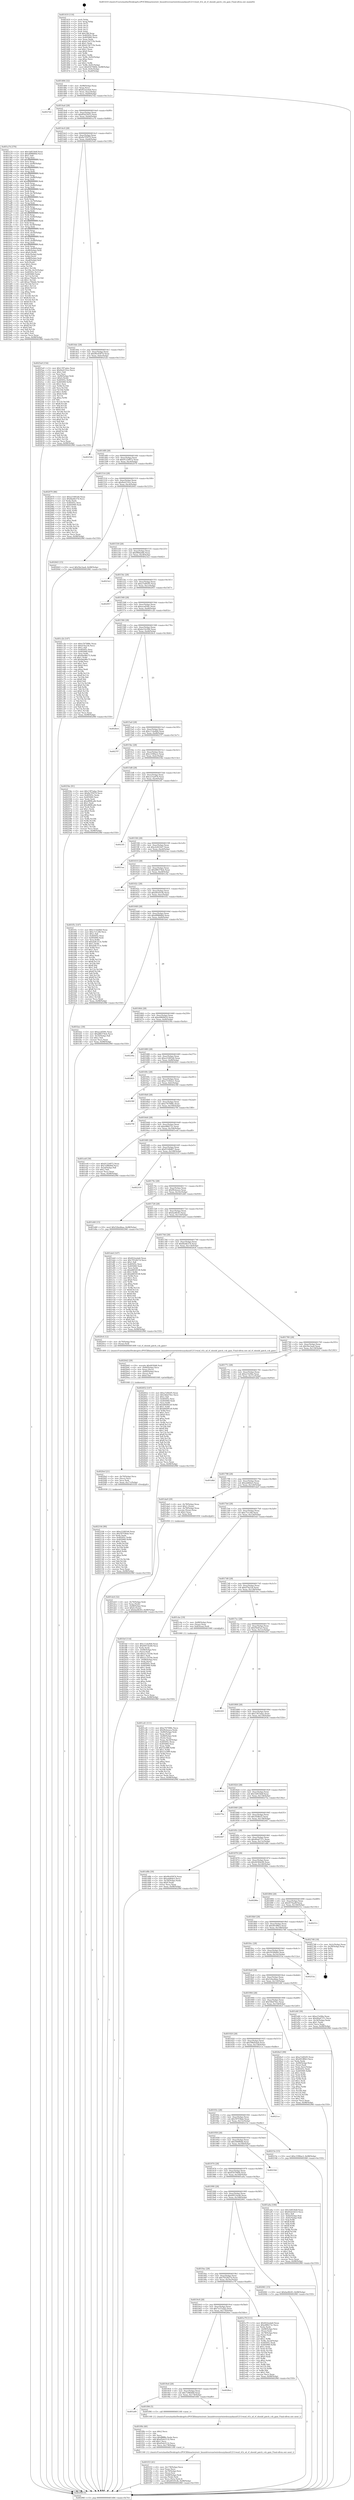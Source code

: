 digraph "0x401410" {
  label = "0x401410 (/mnt/c/Users/mathe/Desktop/tcc/POCII/binaries/extr_linuxdriversnetwirelesszydaszd1211rwzd_rf.h_zd_rf_should_patch_cck_gain_Final-ollvm.out::main(0))"
  labelloc = "t"
  node[shape=record]

  Entry [label="",width=0.3,height=0.3,shape=circle,fillcolor=black,style=filled]
  "0x401484" [label="{
     0x401484 [32]\l
     | [instrs]\l
     &nbsp;&nbsp;0x401484 \<+6\>: mov -0x98(%rbp),%eax\l
     &nbsp;&nbsp;0x40148a \<+2\>: mov %eax,%ecx\l
     &nbsp;&nbsp;0x40148c \<+6\>: sub $0x822eeda6,%ecx\l
     &nbsp;&nbsp;0x401492 \<+6\>: mov %eax,-0xac(%rbp)\l
     &nbsp;&nbsp;0x401498 \<+6\>: mov %ecx,-0xb0(%rbp)\l
     &nbsp;&nbsp;0x40149e \<+6\>: je 00000000004027d2 \<main+0x13c2\>\l
  }"]
  "0x4027d2" [label="{
     0x4027d2\l
  }", style=dashed]
  "0x4014a4" [label="{
     0x4014a4 [28]\l
     | [instrs]\l
     &nbsp;&nbsp;0x4014a4 \<+5\>: jmp 00000000004014a9 \<main+0x99\>\l
     &nbsp;&nbsp;0x4014a9 \<+6\>: mov -0xac(%rbp),%eax\l
     &nbsp;&nbsp;0x4014af \<+5\>: sub $0x85d25b53,%eax\l
     &nbsp;&nbsp;0x4014b4 \<+6\>: mov %eax,-0xb4(%rbp)\l
     &nbsp;&nbsp;0x4014ba \<+6\>: je 0000000000401a74 \<main+0x664\>\l
  }"]
  Exit [label="",width=0.3,height=0.3,shape=circle,fillcolor=black,style=filled,peripheries=2]
  "0x401a74" [label="{
     0x401a74 [376]\l
     | [instrs]\l
     &nbsp;&nbsp;0x401a74 \<+5\>: mov $0x1b853b4f,%eax\l
     &nbsp;&nbsp;0x401a79 \<+5\>: mov $0xdf98666d,%ecx\l
     &nbsp;&nbsp;0x401a7e \<+2\>: mov $0x1,%dl\l
     &nbsp;&nbsp;0x401a80 \<+3\>: mov %rsp,%rsi\l
     &nbsp;&nbsp;0x401a83 \<+4\>: add $0xfffffffffffffff0,%rsi\l
     &nbsp;&nbsp;0x401a87 \<+3\>: mov %rsi,%rsp\l
     &nbsp;&nbsp;0x401a8a \<+7\>: mov %rsi,-0x90(%rbp)\l
     &nbsp;&nbsp;0x401a91 \<+3\>: mov %rsp,%rsi\l
     &nbsp;&nbsp;0x401a94 \<+4\>: add $0xfffffffffffffff0,%rsi\l
     &nbsp;&nbsp;0x401a98 \<+3\>: mov %rsi,%rsp\l
     &nbsp;&nbsp;0x401a9b \<+3\>: mov %rsp,%rdi\l
     &nbsp;&nbsp;0x401a9e \<+4\>: add $0xfffffffffffffff0,%rdi\l
     &nbsp;&nbsp;0x401aa2 \<+3\>: mov %rdi,%rsp\l
     &nbsp;&nbsp;0x401aa5 \<+7\>: mov %rdi,-0x88(%rbp)\l
     &nbsp;&nbsp;0x401aac \<+3\>: mov %rsp,%rdi\l
     &nbsp;&nbsp;0x401aaf \<+4\>: add $0xfffffffffffffff0,%rdi\l
     &nbsp;&nbsp;0x401ab3 \<+3\>: mov %rdi,%rsp\l
     &nbsp;&nbsp;0x401ab6 \<+4\>: mov %rdi,-0x80(%rbp)\l
     &nbsp;&nbsp;0x401aba \<+3\>: mov %rsp,%rdi\l
     &nbsp;&nbsp;0x401abd \<+4\>: add $0xfffffffffffffff0,%rdi\l
     &nbsp;&nbsp;0x401ac1 \<+3\>: mov %rdi,%rsp\l
     &nbsp;&nbsp;0x401ac4 \<+4\>: mov %rdi,-0x78(%rbp)\l
     &nbsp;&nbsp;0x401ac8 \<+3\>: mov %rsp,%rdi\l
     &nbsp;&nbsp;0x401acb \<+4\>: add $0xfffffffffffffff0,%rdi\l
     &nbsp;&nbsp;0x401acf \<+3\>: mov %rdi,%rsp\l
     &nbsp;&nbsp;0x401ad2 \<+4\>: mov %rdi,-0x70(%rbp)\l
     &nbsp;&nbsp;0x401ad6 \<+3\>: mov %rsp,%rdi\l
     &nbsp;&nbsp;0x401ad9 \<+4\>: add $0xfffffffffffffff0,%rdi\l
     &nbsp;&nbsp;0x401add \<+3\>: mov %rdi,%rsp\l
     &nbsp;&nbsp;0x401ae0 \<+4\>: mov %rdi,-0x68(%rbp)\l
     &nbsp;&nbsp;0x401ae4 \<+3\>: mov %rsp,%rdi\l
     &nbsp;&nbsp;0x401ae7 \<+4\>: add $0xfffffffffffffff0,%rdi\l
     &nbsp;&nbsp;0x401aeb \<+3\>: mov %rdi,%rsp\l
     &nbsp;&nbsp;0x401aee \<+4\>: mov %rdi,-0x60(%rbp)\l
     &nbsp;&nbsp;0x401af2 \<+3\>: mov %rsp,%rdi\l
     &nbsp;&nbsp;0x401af5 \<+4\>: add $0xfffffffffffffff0,%rdi\l
     &nbsp;&nbsp;0x401af9 \<+3\>: mov %rdi,%rsp\l
     &nbsp;&nbsp;0x401afc \<+4\>: mov %rdi,-0x58(%rbp)\l
     &nbsp;&nbsp;0x401b00 \<+3\>: mov %rsp,%rdi\l
     &nbsp;&nbsp;0x401b03 \<+4\>: add $0xfffffffffffffff0,%rdi\l
     &nbsp;&nbsp;0x401b07 \<+3\>: mov %rdi,%rsp\l
     &nbsp;&nbsp;0x401b0a \<+4\>: mov %rdi,-0x50(%rbp)\l
     &nbsp;&nbsp;0x401b0e \<+3\>: mov %rsp,%rdi\l
     &nbsp;&nbsp;0x401b11 \<+4\>: add $0xfffffffffffffff0,%rdi\l
     &nbsp;&nbsp;0x401b15 \<+3\>: mov %rdi,%rsp\l
     &nbsp;&nbsp;0x401b18 \<+4\>: mov %rdi,-0x48(%rbp)\l
     &nbsp;&nbsp;0x401b1c \<+3\>: mov %rsp,%rdi\l
     &nbsp;&nbsp;0x401b1f \<+4\>: add $0xfffffffffffffff0,%rdi\l
     &nbsp;&nbsp;0x401b23 \<+3\>: mov %rdi,%rsp\l
     &nbsp;&nbsp;0x401b26 \<+4\>: mov %rdi,-0x40(%rbp)\l
     &nbsp;&nbsp;0x401b2a \<+7\>: mov -0x90(%rbp),%rdi\l
     &nbsp;&nbsp;0x401b31 \<+6\>: movl $0x0,(%rdi)\l
     &nbsp;&nbsp;0x401b37 \<+7\>: mov -0x9c(%rbp),%r8d\l
     &nbsp;&nbsp;0x401b3e \<+3\>: mov %r8d,(%rsi)\l
     &nbsp;&nbsp;0x401b41 \<+7\>: mov -0x88(%rbp),%rdi\l
     &nbsp;&nbsp;0x401b48 \<+7\>: mov -0xa8(%rbp),%r9\l
     &nbsp;&nbsp;0x401b4f \<+3\>: mov %r9,(%rdi)\l
     &nbsp;&nbsp;0x401b52 \<+3\>: cmpl $0x2,(%rsi)\l
     &nbsp;&nbsp;0x401b55 \<+4\>: setne %r10b\l
     &nbsp;&nbsp;0x401b59 \<+4\>: and $0x1,%r10b\l
     &nbsp;&nbsp;0x401b5d \<+4\>: mov %r10b,-0x35(%rbp)\l
     &nbsp;&nbsp;0x401b61 \<+8\>: mov 0x40505c,%r11d\l
     &nbsp;&nbsp;0x401b69 \<+7\>: mov 0x405060,%ebx\l
     &nbsp;&nbsp;0x401b70 \<+3\>: mov %r11d,%r14d\l
     &nbsp;&nbsp;0x401b73 \<+7\>: sub $0xac79da6c,%r14d\l
     &nbsp;&nbsp;0x401b7a \<+4\>: sub $0x1,%r14d\l
     &nbsp;&nbsp;0x401b7e \<+7\>: add $0xac79da6c,%r14d\l
     &nbsp;&nbsp;0x401b85 \<+4\>: imul %r14d,%r11d\l
     &nbsp;&nbsp;0x401b89 \<+4\>: and $0x1,%r11d\l
     &nbsp;&nbsp;0x401b8d \<+4\>: cmp $0x0,%r11d\l
     &nbsp;&nbsp;0x401b91 \<+4\>: sete %r10b\l
     &nbsp;&nbsp;0x401b95 \<+3\>: cmp $0xa,%ebx\l
     &nbsp;&nbsp;0x401b98 \<+4\>: setl %r15b\l
     &nbsp;&nbsp;0x401b9c \<+3\>: mov %r10b,%r12b\l
     &nbsp;&nbsp;0x401b9f \<+4\>: xor $0xff,%r12b\l
     &nbsp;&nbsp;0x401ba3 \<+3\>: mov %r15b,%r13b\l
     &nbsp;&nbsp;0x401ba6 \<+4\>: xor $0xff,%r13b\l
     &nbsp;&nbsp;0x401baa \<+3\>: xor $0x0,%dl\l
     &nbsp;&nbsp;0x401bad \<+3\>: mov %r12b,%sil\l
     &nbsp;&nbsp;0x401bb0 \<+4\>: and $0x0,%sil\l
     &nbsp;&nbsp;0x401bb4 \<+3\>: and %dl,%r10b\l
     &nbsp;&nbsp;0x401bb7 \<+3\>: mov %r13b,%dil\l
     &nbsp;&nbsp;0x401bba \<+4\>: and $0x0,%dil\l
     &nbsp;&nbsp;0x401bbe \<+3\>: and %dl,%r15b\l
     &nbsp;&nbsp;0x401bc1 \<+3\>: or %r10b,%sil\l
     &nbsp;&nbsp;0x401bc4 \<+3\>: or %r15b,%dil\l
     &nbsp;&nbsp;0x401bc7 \<+3\>: xor %dil,%sil\l
     &nbsp;&nbsp;0x401bca \<+3\>: or %r13b,%r12b\l
     &nbsp;&nbsp;0x401bcd \<+4\>: xor $0xff,%r12b\l
     &nbsp;&nbsp;0x401bd1 \<+3\>: or $0x0,%dl\l
     &nbsp;&nbsp;0x401bd4 \<+3\>: and %dl,%r12b\l
     &nbsp;&nbsp;0x401bd7 \<+3\>: or %r12b,%sil\l
     &nbsp;&nbsp;0x401bda \<+4\>: test $0x1,%sil\l
     &nbsp;&nbsp;0x401bde \<+3\>: cmovne %ecx,%eax\l
     &nbsp;&nbsp;0x401be1 \<+6\>: mov %eax,-0x98(%rbp)\l
     &nbsp;&nbsp;0x401be7 \<+5\>: jmp 000000000040296f \<main+0x155f\>\l
  }"]
  "0x4014c0" [label="{
     0x4014c0 [28]\l
     | [instrs]\l
     &nbsp;&nbsp;0x4014c0 \<+5\>: jmp 00000000004014c5 \<main+0xb5\>\l
     &nbsp;&nbsp;0x4014c5 \<+6\>: mov -0xac(%rbp),%eax\l
     &nbsp;&nbsp;0x4014cb \<+5\>: sub $0x8a7f5979,%eax\l
     &nbsp;&nbsp;0x4014d0 \<+6\>: mov %eax,-0xb8(%rbp)\l
     &nbsp;&nbsp;0x4014d6 \<+6\>: je 00000000004025a9 \<main+0x1199\>\l
  }"]
  "0x402104" [label="{
     0x402104 [90]\l
     | [instrs]\l
     &nbsp;&nbsp;0x402104 \<+5\>: mov $0xe21681b6,%eax\l
     &nbsp;&nbsp;0x402109 \<+5\>: mov $0x597f38ab,%esi\l
     &nbsp;&nbsp;0x40210e \<+2\>: xor %edx,%edx\l
     &nbsp;&nbsp;0x402110 \<+8\>: mov 0x40505c,%r8d\l
     &nbsp;&nbsp;0x402118 \<+8\>: mov 0x405060,%r9d\l
     &nbsp;&nbsp;0x402120 \<+3\>: sub $0x1,%edx\l
     &nbsp;&nbsp;0x402123 \<+3\>: mov %r8d,%r10d\l
     &nbsp;&nbsp;0x402126 \<+3\>: add %edx,%r10d\l
     &nbsp;&nbsp;0x402129 \<+4\>: imul %r10d,%r8d\l
     &nbsp;&nbsp;0x40212d \<+4\>: and $0x1,%r8d\l
     &nbsp;&nbsp;0x402131 \<+4\>: cmp $0x0,%r8d\l
     &nbsp;&nbsp;0x402135 \<+4\>: sete %r11b\l
     &nbsp;&nbsp;0x402139 \<+4\>: cmp $0xa,%r9d\l
     &nbsp;&nbsp;0x40213d \<+3\>: setl %bl\l
     &nbsp;&nbsp;0x402140 \<+3\>: mov %r11b,%r14b\l
     &nbsp;&nbsp;0x402143 \<+3\>: and %bl,%r14b\l
     &nbsp;&nbsp;0x402146 \<+3\>: xor %bl,%r11b\l
     &nbsp;&nbsp;0x402149 \<+3\>: or %r11b,%r14b\l
     &nbsp;&nbsp;0x40214c \<+4\>: test $0x1,%r14b\l
     &nbsp;&nbsp;0x402150 \<+3\>: cmovne %esi,%eax\l
     &nbsp;&nbsp;0x402153 \<+6\>: mov %eax,-0x98(%rbp)\l
     &nbsp;&nbsp;0x402159 \<+5\>: jmp 000000000040296f \<main+0x155f\>\l
  }"]
  "0x4025a9" [label="{
     0x4025a9 [154]\l
     | [instrs]\l
     &nbsp;&nbsp;0x4025a9 \<+5\>: mov $0x1397adac,%eax\l
     &nbsp;&nbsp;0x4025ae \<+5\>: mov $0x9ed153ce,%ecx\l
     &nbsp;&nbsp;0x4025b3 \<+2\>: mov $0x1,%dl\l
     &nbsp;&nbsp;0x4025b5 \<+2\>: xor %esi,%esi\l
     &nbsp;&nbsp;0x4025b7 \<+7\>: mov -0x90(%rbp),%rdi\l
     &nbsp;&nbsp;0x4025be \<+6\>: movl $0x0,(%rdi)\l
     &nbsp;&nbsp;0x4025c4 \<+8\>: mov 0x40505c,%r8d\l
     &nbsp;&nbsp;0x4025cc \<+8\>: mov 0x405060,%r9d\l
     &nbsp;&nbsp;0x4025d4 \<+3\>: sub $0x1,%esi\l
     &nbsp;&nbsp;0x4025d7 \<+3\>: mov %r8d,%r10d\l
     &nbsp;&nbsp;0x4025da \<+3\>: add %esi,%r10d\l
     &nbsp;&nbsp;0x4025dd \<+4\>: imul %r10d,%r8d\l
     &nbsp;&nbsp;0x4025e1 \<+4\>: and $0x1,%r8d\l
     &nbsp;&nbsp;0x4025e5 \<+4\>: cmp $0x0,%r8d\l
     &nbsp;&nbsp;0x4025e9 \<+4\>: sete %r11b\l
     &nbsp;&nbsp;0x4025ed \<+4\>: cmp $0xa,%r9d\l
     &nbsp;&nbsp;0x4025f1 \<+3\>: setl %bl\l
     &nbsp;&nbsp;0x4025f4 \<+3\>: mov %r11b,%r14b\l
     &nbsp;&nbsp;0x4025f7 \<+4\>: xor $0xff,%r14b\l
     &nbsp;&nbsp;0x4025fb \<+3\>: mov %bl,%r15b\l
     &nbsp;&nbsp;0x4025fe \<+4\>: xor $0xff,%r15b\l
     &nbsp;&nbsp;0x402602 \<+3\>: xor $0x0,%dl\l
     &nbsp;&nbsp;0x402605 \<+3\>: mov %r14b,%r12b\l
     &nbsp;&nbsp;0x402608 \<+4\>: and $0x0,%r12b\l
     &nbsp;&nbsp;0x40260c \<+3\>: and %dl,%r11b\l
     &nbsp;&nbsp;0x40260f \<+3\>: mov %r15b,%r13b\l
     &nbsp;&nbsp;0x402612 \<+4\>: and $0x0,%r13b\l
     &nbsp;&nbsp;0x402616 \<+2\>: and %dl,%bl\l
     &nbsp;&nbsp;0x402618 \<+3\>: or %r11b,%r12b\l
     &nbsp;&nbsp;0x40261b \<+3\>: or %bl,%r13b\l
     &nbsp;&nbsp;0x40261e \<+3\>: xor %r13b,%r12b\l
     &nbsp;&nbsp;0x402621 \<+3\>: or %r15b,%r14b\l
     &nbsp;&nbsp;0x402624 \<+4\>: xor $0xff,%r14b\l
     &nbsp;&nbsp;0x402628 \<+3\>: or $0x0,%dl\l
     &nbsp;&nbsp;0x40262b \<+3\>: and %dl,%r14b\l
     &nbsp;&nbsp;0x40262e \<+3\>: or %r14b,%r12b\l
     &nbsp;&nbsp;0x402631 \<+4\>: test $0x1,%r12b\l
     &nbsp;&nbsp;0x402635 \<+3\>: cmovne %ecx,%eax\l
     &nbsp;&nbsp;0x402638 \<+6\>: mov %eax,-0x98(%rbp)\l
     &nbsp;&nbsp;0x40263e \<+5\>: jmp 000000000040296f \<main+0x155f\>\l
  }"]
  "0x4014dc" [label="{
     0x4014dc [28]\l
     | [instrs]\l
     &nbsp;&nbsp;0x4014dc \<+5\>: jmp 00000000004014e1 \<main+0xd1\>\l
     &nbsp;&nbsp;0x4014e1 \<+6\>: mov -0xac(%rbp),%eax\l
     &nbsp;&nbsp;0x4014e7 \<+5\>: sub $0x90c65874,%eax\l
     &nbsp;&nbsp;0x4014ec \<+6\>: mov %eax,-0xbc(%rbp)\l
     &nbsp;&nbsp;0x4014f2 \<+6\>: je 000000000040252b \<main+0x111b\>\l
  }"]
  "0x4020ef" [label="{
     0x4020ef [21]\l
     | [instrs]\l
     &nbsp;&nbsp;0x4020ef \<+4\>: mov -0x70(%rbp),%rcx\l
     &nbsp;&nbsp;0x4020f3 \<+3\>: mov (%rcx),%rcx\l
     &nbsp;&nbsp;0x4020f6 \<+3\>: mov %rcx,%rdi\l
     &nbsp;&nbsp;0x4020f9 \<+6\>: mov %eax,-0x17c(%rbp)\l
     &nbsp;&nbsp;0x4020ff \<+5\>: call 0000000000401030 \<free@plt\>\l
     | [calls]\l
     &nbsp;&nbsp;0x401030 \{1\} (unknown)\l
  }"]
  "0x40252b" [label="{
     0x40252b\l
  }", style=dashed]
  "0x4014f8" [label="{
     0x4014f8 [28]\l
     | [instrs]\l
     &nbsp;&nbsp;0x4014f8 \<+5\>: jmp 00000000004014fd \<main+0xed\>\l
     &nbsp;&nbsp;0x4014fd \<+6\>: mov -0xac(%rbp),%eax\l
     &nbsp;&nbsp;0x401503 \<+5\>: sub $0x9123d972,%eax\l
     &nbsp;&nbsp;0x401508 \<+6\>: mov %eax,-0xc0(%rbp)\l
     &nbsp;&nbsp;0x40150e \<+6\>: je 0000000000402070 \<main+0xc60\>\l
  }"]
  "0x4020d2" [label="{
     0x4020d2 [29]\l
     | [instrs]\l
     &nbsp;&nbsp;0x4020d2 \<+10\>: movabs $0x4030d6,%rdi\l
     &nbsp;&nbsp;0x4020dc \<+4\>: mov -0x60(%rbp),%rcx\l
     &nbsp;&nbsp;0x4020e0 \<+2\>: mov %eax,(%rcx)\l
     &nbsp;&nbsp;0x4020e2 \<+4\>: mov -0x60(%rbp),%rcx\l
     &nbsp;&nbsp;0x4020e6 \<+2\>: mov (%rcx),%esi\l
     &nbsp;&nbsp;0x4020e8 \<+2\>: mov $0x0,%al\l
     &nbsp;&nbsp;0x4020ea \<+5\>: call 0000000000401040 \<printf@plt\>\l
     | [calls]\l
     &nbsp;&nbsp;0x401040 \{1\} (unknown)\l
  }"]
  "0x402070" [label="{
     0x402070 [86]\l
     | [instrs]\l
     &nbsp;&nbsp;0x402070 \<+5\>: mov $0xe21681b6,%eax\l
     &nbsp;&nbsp;0x402075 \<+5\>: mov $0xfba4b374,%ecx\l
     &nbsp;&nbsp;0x40207a \<+2\>: xor %edx,%edx\l
     &nbsp;&nbsp;0x40207c \<+7\>: mov 0x40505c,%esi\l
     &nbsp;&nbsp;0x402083 \<+7\>: mov 0x405060,%edi\l
     &nbsp;&nbsp;0x40208a \<+3\>: sub $0x1,%edx\l
     &nbsp;&nbsp;0x40208d \<+3\>: mov %esi,%r8d\l
     &nbsp;&nbsp;0x402090 \<+3\>: add %edx,%r8d\l
     &nbsp;&nbsp;0x402093 \<+4\>: imul %r8d,%esi\l
     &nbsp;&nbsp;0x402097 \<+3\>: and $0x1,%esi\l
     &nbsp;&nbsp;0x40209a \<+3\>: cmp $0x0,%esi\l
     &nbsp;&nbsp;0x40209d \<+4\>: sete %r9b\l
     &nbsp;&nbsp;0x4020a1 \<+3\>: cmp $0xa,%edi\l
     &nbsp;&nbsp;0x4020a4 \<+4\>: setl %r10b\l
     &nbsp;&nbsp;0x4020a8 \<+3\>: mov %r9b,%r11b\l
     &nbsp;&nbsp;0x4020ab \<+3\>: and %r10b,%r11b\l
     &nbsp;&nbsp;0x4020ae \<+3\>: xor %r10b,%r9b\l
     &nbsp;&nbsp;0x4020b1 \<+3\>: or %r9b,%r11b\l
     &nbsp;&nbsp;0x4020b4 \<+4\>: test $0x1,%r11b\l
     &nbsp;&nbsp;0x4020b8 \<+3\>: cmovne %ecx,%eax\l
     &nbsp;&nbsp;0x4020bb \<+6\>: mov %eax,-0x98(%rbp)\l
     &nbsp;&nbsp;0x4020c1 \<+5\>: jmp 000000000040296f \<main+0x155f\>\l
  }"]
  "0x401514" [label="{
     0x401514 [28]\l
     | [instrs]\l
     &nbsp;&nbsp;0x401514 \<+5\>: jmp 0000000000401519 \<main+0x109\>\l
     &nbsp;&nbsp;0x401519 \<+6\>: mov -0xac(%rbp),%eax\l
     &nbsp;&nbsp;0x40151f \<+5\>: sub $0x9ed153ce,%eax\l
     &nbsp;&nbsp;0x401524 \<+6\>: mov %eax,-0xc4(%rbp)\l
     &nbsp;&nbsp;0x40152a \<+6\>: je 0000000000402643 \<main+0x1233\>\l
  }"]
  "0x401f33" [label="{
     0x401f33 [41]\l
     | [instrs]\l
     &nbsp;&nbsp;0x401f33 \<+6\>: mov -0x178(%rbp),%ecx\l
     &nbsp;&nbsp;0x401f39 \<+3\>: imul %eax,%ecx\l
     &nbsp;&nbsp;0x401f3c \<+4\>: mov -0x70(%rbp),%rsi\l
     &nbsp;&nbsp;0x401f40 \<+3\>: mov (%rsi),%rsi\l
     &nbsp;&nbsp;0x401f43 \<+4\>: mov -0x68(%rbp),%rdi\l
     &nbsp;&nbsp;0x401f47 \<+3\>: movslq (%rdi),%rdi\l
     &nbsp;&nbsp;0x401f4a \<+3\>: mov %ecx,(%rsi,%rdi,4)\l
     &nbsp;&nbsp;0x401f4d \<+10\>: movl $0xd9165cfb,-0x98(%rbp)\l
     &nbsp;&nbsp;0x401f57 \<+5\>: jmp 000000000040296f \<main+0x155f\>\l
  }"]
  "0x402643" [label="{
     0x402643 [15]\l
     | [instrs]\l
     &nbsp;&nbsp;0x402643 \<+10\>: movl $0x5be3aa4,-0x98(%rbp)\l
     &nbsp;&nbsp;0x40264d \<+5\>: jmp 000000000040296f \<main+0x155f\>\l
  }"]
  "0x401530" [label="{
     0x401530 [28]\l
     | [instrs]\l
     &nbsp;&nbsp;0x401530 \<+5\>: jmp 0000000000401535 \<main+0x125\>\l
     &nbsp;&nbsp;0x401535 \<+6\>: mov -0xac(%rbp),%eax\l
     &nbsp;&nbsp;0x40153b \<+5\>: sub $0x9f0fad4b,%eax\l
     &nbsp;&nbsp;0x401540 \<+6\>: mov %eax,-0xc8(%rbp)\l
     &nbsp;&nbsp;0x401546 \<+6\>: je 00000000004023e2 \<main+0xfd2\>\l
  }"]
  "0x401f0b" [label="{
     0x401f0b [40]\l
     | [instrs]\l
     &nbsp;&nbsp;0x401f0b \<+5\>: mov $0x2,%ecx\l
     &nbsp;&nbsp;0x401f10 \<+1\>: cltd\l
     &nbsp;&nbsp;0x401f11 \<+2\>: idiv %ecx\l
     &nbsp;&nbsp;0x401f13 \<+6\>: imul $0xfffffffe,%edx,%ecx\l
     &nbsp;&nbsp;0x401f19 \<+6\>: add $0xd5eb3132,%ecx\l
     &nbsp;&nbsp;0x401f1f \<+3\>: add $0x1,%ecx\l
     &nbsp;&nbsp;0x401f22 \<+6\>: sub $0xd5eb3132,%ecx\l
     &nbsp;&nbsp;0x401f28 \<+6\>: mov %ecx,-0x178(%rbp)\l
     &nbsp;&nbsp;0x401f2e \<+5\>: call 0000000000401160 \<next_i\>\l
     | [calls]\l
     &nbsp;&nbsp;0x401160 \{1\} (/mnt/c/Users/mathe/Desktop/tcc/POCII/binaries/extr_linuxdriversnetwirelesszydaszd1211rwzd_rf.h_zd_rf_should_patch_cck_gain_Final-ollvm.out::next_i)\l
  }"]
  "0x4023e2" [label="{
     0x4023e2\l
  }", style=dashed]
  "0x40154c" [label="{
     0x40154c [28]\l
     | [instrs]\l
     &nbsp;&nbsp;0x40154c \<+5\>: jmp 0000000000401551 \<main+0x141\>\l
     &nbsp;&nbsp;0x401551 \<+6\>: mov -0xac(%rbp),%eax\l
     &nbsp;&nbsp;0x401557 \<+5\>: sub $0xa7e602f5,%eax\l
     &nbsp;&nbsp;0x40155c \<+6\>: mov %eax,-0xcc(%rbp)\l
     &nbsp;&nbsp;0x401562 \<+6\>: je 0000000000402957 \<main+0x1547\>\l
  }"]
  "0x401a00" [label="{
     0x401a00\l
  }", style=dashed]
  "0x402957" [label="{
     0x402957\l
  }", style=dashed]
  "0x401568" [label="{
     0x401568 [28]\l
     | [instrs]\l
     &nbsp;&nbsp;0x401568 \<+5\>: jmp 000000000040156d \<main+0x15d\>\l
     &nbsp;&nbsp;0x40156d \<+6\>: mov -0xac(%rbp),%eax\l
     &nbsp;&nbsp;0x401573 \<+5\>: sub $0xaca450fc,%eax\l
     &nbsp;&nbsp;0x401578 \<+6\>: mov %eax,-0xd0(%rbp)\l
     &nbsp;&nbsp;0x40157e \<+6\>: je 0000000000401c2b \<main+0x81b\>\l
  }"]
  "0x401f06" [label="{
     0x401f06 [5]\l
     | [instrs]\l
     &nbsp;&nbsp;0x401f06 \<+5\>: call 0000000000401160 \<next_i\>\l
     | [calls]\l
     &nbsp;&nbsp;0x401160 \{1\} (/mnt/c/Users/mathe/Desktop/tcc/POCII/binaries/extr_linuxdriversnetwirelesszydaszd1211rwzd_rf.h_zd_rf_should_patch_cck_gain_Final-ollvm.out::next_i)\l
  }"]
  "0x401c2b" [label="{
     0x401c2b [147]\l
     | [instrs]\l
     &nbsp;&nbsp;0x401c2b \<+5\>: mov $0xe767088c,%eax\l
     &nbsp;&nbsp;0x401c30 \<+5\>: mov $0xd7fa234,%ecx\l
     &nbsp;&nbsp;0x401c35 \<+2\>: mov $0x1,%dl\l
     &nbsp;&nbsp;0x401c37 \<+7\>: mov 0x40505c,%esi\l
     &nbsp;&nbsp;0x401c3e \<+7\>: mov 0x405060,%edi\l
     &nbsp;&nbsp;0x401c45 \<+3\>: mov %esi,%r8d\l
     &nbsp;&nbsp;0x401c48 \<+7\>: sub $0x9da96e75,%r8d\l
     &nbsp;&nbsp;0x401c4f \<+4\>: sub $0x1,%r8d\l
     &nbsp;&nbsp;0x401c53 \<+7\>: add $0x9da96e75,%r8d\l
     &nbsp;&nbsp;0x401c5a \<+4\>: imul %r8d,%esi\l
     &nbsp;&nbsp;0x401c5e \<+3\>: and $0x1,%esi\l
     &nbsp;&nbsp;0x401c61 \<+3\>: cmp $0x0,%esi\l
     &nbsp;&nbsp;0x401c64 \<+4\>: sete %r9b\l
     &nbsp;&nbsp;0x401c68 \<+3\>: cmp $0xa,%edi\l
     &nbsp;&nbsp;0x401c6b \<+4\>: setl %r10b\l
     &nbsp;&nbsp;0x401c6f \<+3\>: mov %r9b,%r11b\l
     &nbsp;&nbsp;0x401c72 \<+4\>: xor $0xff,%r11b\l
     &nbsp;&nbsp;0x401c76 \<+3\>: mov %r10b,%bl\l
     &nbsp;&nbsp;0x401c79 \<+3\>: xor $0xff,%bl\l
     &nbsp;&nbsp;0x401c7c \<+3\>: xor $0x0,%dl\l
     &nbsp;&nbsp;0x401c7f \<+3\>: mov %r11b,%r14b\l
     &nbsp;&nbsp;0x401c82 \<+4\>: and $0x0,%r14b\l
     &nbsp;&nbsp;0x401c86 \<+3\>: and %dl,%r9b\l
     &nbsp;&nbsp;0x401c89 \<+3\>: mov %bl,%r15b\l
     &nbsp;&nbsp;0x401c8c \<+4\>: and $0x0,%r15b\l
     &nbsp;&nbsp;0x401c90 \<+3\>: and %dl,%r10b\l
     &nbsp;&nbsp;0x401c93 \<+3\>: or %r9b,%r14b\l
     &nbsp;&nbsp;0x401c96 \<+3\>: or %r10b,%r15b\l
     &nbsp;&nbsp;0x401c99 \<+3\>: xor %r15b,%r14b\l
     &nbsp;&nbsp;0x401c9c \<+3\>: or %bl,%r11b\l
     &nbsp;&nbsp;0x401c9f \<+4\>: xor $0xff,%r11b\l
     &nbsp;&nbsp;0x401ca3 \<+3\>: or $0x0,%dl\l
     &nbsp;&nbsp;0x401ca6 \<+3\>: and %dl,%r11b\l
     &nbsp;&nbsp;0x401ca9 \<+3\>: or %r11b,%r14b\l
     &nbsp;&nbsp;0x401cac \<+4\>: test $0x1,%r14b\l
     &nbsp;&nbsp;0x401cb0 \<+3\>: cmovne %ecx,%eax\l
     &nbsp;&nbsp;0x401cb3 \<+6\>: mov %eax,-0x98(%rbp)\l
     &nbsp;&nbsp;0x401cb9 \<+5\>: jmp 000000000040296f \<main+0x155f\>\l
  }"]
  "0x401584" [label="{
     0x401584 [28]\l
     | [instrs]\l
     &nbsp;&nbsp;0x401584 \<+5\>: jmp 0000000000401589 \<main+0x179\>\l
     &nbsp;&nbsp;0x401589 \<+6\>: mov -0xac(%rbp),%eax\l
     &nbsp;&nbsp;0x40158f \<+5\>: sub $0xbe33e584,%eax\l
     &nbsp;&nbsp;0x401594 \<+6\>: mov %eax,-0xd4(%rbp)\l
     &nbsp;&nbsp;0x40159a \<+6\>: je 00000000004028c4 \<main+0x14b4\>\l
  }"]
  "0x4019e4" [label="{
     0x4019e4 [28]\l
     | [instrs]\l
     &nbsp;&nbsp;0x4019e4 \<+5\>: jmp 00000000004019e9 \<main+0x5d9\>\l
     &nbsp;&nbsp;0x4019e9 \<+6\>: mov -0xac(%rbp),%eax\l
     &nbsp;&nbsp;0x4019ef \<+5\>: sub $0x7e9fb49d,%eax\l
     &nbsp;&nbsp;0x4019f4 \<+6\>: mov %eax,-0x174(%rbp)\l
     &nbsp;&nbsp;0x4019fa \<+6\>: je 0000000000401f06 \<main+0xaf6\>\l
  }"]
  "0x4028c4" [label="{
     0x4028c4\l
  }", style=dashed]
  "0x4015a0" [label="{
     0x4015a0 [28]\l
     | [instrs]\l
     &nbsp;&nbsp;0x4015a0 \<+5\>: jmp 00000000004015a5 \<main+0x195\>\l
     &nbsp;&nbsp;0x4015a5 \<+6\>: mov -0xac(%rbp),%eax\l
     &nbsp;&nbsp;0x4015ab \<+5\>: sub $0xc11da4b6,%eax\l
     &nbsp;&nbsp;0x4015b0 \<+6\>: mov %eax,-0xd8(%rbp)\l
     &nbsp;&nbsp;0x4015b6 \<+6\>: je 00000000004027f7 \<main+0x13e7\>\l
  }"]
  "0x4028ee" [label="{
     0x4028ee\l
  }", style=dashed]
  "0x4027f7" [label="{
     0x4027f7\l
  }", style=dashed]
  "0x4015bc" [label="{
     0x4015bc [28]\l
     | [instrs]\l
     &nbsp;&nbsp;0x4015bc \<+5\>: jmp 00000000004015c1 \<main+0x1b1\>\l
     &nbsp;&nbsp;0x4015c1 \<+6\>: mov -0xac(%rbp),%eax\l
     &nbsp;&nbsp;0x4015c7 \<+5\>: sub $0xc3396ac2,%eax\l
     &nbsp;&nbsp;0x4015cc \<+6\>: mov %eax,-0xdc(%rbp)\l
     &nbsp;&nbsp;0x4015d2 \<+6\>: je 000000000040254e \<main+0x113e\>\l
  }"]
  "0x4019c8" [label="{
     0x4019c8 [28]\l
     | [instrs]\l
     &nbsp;&nbsp;0x4019c8 \<+5\>: jmp 00000000004019cd \<main+0x5bd\>\l
     &nbsp;&nbsp;0x4019cd \<+6\>: mov -0xac(%rbp),%eax\l
     &nbsp;&nbsp;0x4019d3 \<+5\>: sub $0x7a37a2b2,%eax\l
     &nbsp;&nbsp;0x4019d8 \<+6\>: mov %eax,-0x170(%rbp)\l
     &nbsp;&nbsp;0x4019de \<+6\>: je 00000000004028ee \<main+0x14de\>\l
  }"]
  "0x40254e" [label="{
     0x40254e [91]\l
     | [instrs]\l
     &nbsp;&nbsp;0x40254e \<+5\>: mov $0x1397adac,%eax\l
     &nbsp;&nbsp;0x402553 \<+5\>: mov $0x8a7f5979,%ecx\l
     &nbsp;&nbsp;0x402558 \<+7\>: mov 0x40505c,%edx\l
     &nbsp;&nbsp;0x40255f \<+7\>: mov 0x405060,%esi\l
     &nbsp;&nbsp;0x402566 \<+2\>: mov %edx,%edi\l
     &nbsp;&nbsp;0x402568 \<+6\>: sub $0xd808cafb,%edi\l
     &nbsp;&nbsp;0x40256e \<+3\>: sub $0x1,%edi\l
     &nbsp;&nbsp;0x402571 \<+6\>: add $0xd808cafb,%edi\l
     &nbsp;&nbsp;0x402577 \<+3\>: imul %edi,%edx\l
     &nbsp;&nbsp;0x40257a \<+3\>: and $0x1,%edx\l
     &nbsp;&nbsp;0x40257d \<+3\>: cmp $0x0,%edx\l
     &nbsp;&nbsp;0x402580 \<+4\>: sete %r8b\l
     &nbsp;&nbsp;0x402584 \<+3\>: cmp $0xa,%esi\l
     &nbsp;&nbsp;0x402587 \<+4\>: setl %r9b\l
     &nbsp;&nbsp;0x40258b \<+3\>: mov %r8b,%r10b\l
     &nbsp;&nbsp;0x40258e \<+3\>: and %r9b,%r10b\l
     &nbsp;&nbsp;0x402591 \<+3\>: xor %r9b,%r8b\l
     &nbsp;&nbsp;0x402594 \<+3\>: or %r8b,%r10b\l
     &nbsp;&nbsp;0x402597 \<+4\>: test $0x1,%r10b\l
     &nbsp;&nbsp;0x40259b \<+3\>: cmovne %ecx,%eax\l
     &nbsp;&nbsp;0x40259e \<+6\>: mov %eax,-0x98(%rbp)\l
     &nbsp;&nbsp;0x4025a4 \<+5\>: jmp 000000000040296f \<main+0x155f\>\l
  }"]
  "0x4015d8" [label="{
     0x4015d8 [28]\l
     | [instrs]\l
     &nbsp;&nbsp;0x4015d8 \<+5\>: jmp 00000000004015dd \<main+0x1cd\>\l
     &nbsp;&nbsp;0x4015dd \<+6\>: mov -0xac(%rbp),%eax\l
     &nbsp;&nbsp;0x4015e3 \<+5\>: sub $0xca7ea976,%eax\l
     &nbsp;&nbsp;0x4015e8 \<+6\>: mov %eax,-0xe0(%rbp)\l
     &nbsp;&nbsp;0x4015ee \<+6\>: je 00000000004023f1 \<main+0xfe1\>\l
  }"]
  "0x401e79" [label="{
     0x401e79 [111]\l
     | [instrs]\l
     &nbsp;&nbsp;0x401e79 \<+5\>: mov $0x822eeda6,%eax\l
     &nbsp;&nbsp;0x401e7e \<+5\>: mov $0xef68272c,%ecx\l
     &nbsp;&nbsp;0x401e83 \<+2\>: xor %edx,%edx\l
     &nbsp;&nbsp;0x401e85 \<+4\>: mov -0x68(%rbp),%rsi\l
     &nbsp;&nbsp;0x401e89 \<+2\>: mov (%rsi),%edi\l
     &nbsp;&nbsp;0x401e8b \<+4\>: mov -0x78(%rbp),%rsi\l
     &nbsp;&nbsp;0x401e8f \<+2\>: cmp (%rsi),%edi\l
     &nbsp;&nbsp;0x401e91 \<+4\>: setl %r8b\l
     &nbsp;&nbsp;0x401e95 \<+4\>: and $0x1,%r8b\l
     &nbsp;&nbsp;0x401e99 \<+4\>: mov %r8b,-0x2d(%rbp)\l
     &nbsp;&nbsp;0x401e9d \<+7\>: mov 0x40505c,%edi\l
     &nbsp;&nbsp;0x401ea4 \<+8\>: mov 0x405060,%r9d\l
     &nbsp;&nbsp;0x401eac \<+3\>: sub $0x1,%edx\l
     &nbsp;&nbsp;0x401eaf \<+3\>: mov %edi,%r10d\l
     &nbsp;&nbsp;0x401eb2 \<+3\>: add %edx,%r10d\l
     &nbsp;&nbsp;0x401eb5 \<+4\>: imul %r10d,%edi\l
     &nbsp;&nbsp;0x401eb9 \<+3\>: and $0x1,%edi\l
     &nbsp;&nbsp;0x401ebc \<+3\>: cmp $0x0,%edi\l
     &nbsp;&nbsp;0x401ebf \<+4\>: sete %r8b\l
     &nbsp;&nbsp;0x401ec3 \<+4\>: cmp $0xa,%r9d\l
     &nbsp;&nbsp;0x401ec7 \<+4\>: setl %r11b\l
     &nbsp;&nbsp;0x401ecb \<+3\>: mov %r8b,%bl\l
     &nbsp;&nbsp;0x401ece \<+3\>: and %r11b,%bl\l
     &nbsp;&nbsp;0x401ed1 \<+3\>: xor %r11b,%r8b\l
     &nbsp;&nbsp;0x401ed4 \<+3\>: or %r8b,%bl\l
     &nbsp;&nbsp;0x401ed7 \<+3\>: test $0x1,%bl\l
     &nbsp;&nbsp;0x401eda \<+3\>: cmovne %ecx,%eax\l
     &nbsp;&nbsp;0x401edd \<+6\>: mov %eax,-0x98(%rbp)\l
     &nbsp;&nbsp;0x401ee3 \<+5\>: jmp 000000000040296f \<main+0x155f\>\l
  }"]
  "0x4023f1" [label="{
     0x4023f1\l
  }", style=dashed]
  "0x4015f4" [label="{
     0x4015f4 [28]\l
     | [instrs]\l
     &nbsp;&nbsp;0x4015f4 \<+5\>: jmp 00000000004015f9 \<main+0x1e9\>\l
     &nbsp;&nbsp;0x4015f9 \<+6\>: mov -0xac(%rbp),%eax\l
     &nbsp;&nbsp;0x4015ff \<+5\>: sub $0xcb2616d7,%eax\l
     &nbsp;&nbsp;0x401604 \<+6\>: mov %eax,-0xe4(%rbp)\l
     &nbsp;&nbsp;0x40160a \<+6\>: je 00000000004021aa \<main+0xd9a\>\l
  }"]
  "0x4019ac" [label="{
     0x4019ac [28]\l
     | [instrs]\l
     &nbsp;&nbsp;0x4019ac \<+5\>: jmp 00000000004019b1 \<main+0x5a1\>\l
     &nbsp;&nbsp;0x4019b1 \<+6\>: mov -0xac(%rbp),%eax\l
     &nbsp;&nbsp;0x4019b7 \<+5\>: sub $0x7052827d,%eax\l
     &nbsp;&nbsp;0x4019bc \<+6\>: mov %eax,-0x16c(%rbp)\l
     &nbsp;&nbsp;0x4019c2 \<+6\>: je 0000000000401e79 \<main+0xa69\>\l
  }"]
  "0x4021aa" [label="{
     0x4021aa\l
  }", style=dashed]
  "0x401610" [label="{
     0x401610 [28]\l
     | [instrs]\l
     &nbsp;&nbsp;0x401610 \<+5\>: jmp 0000000000401615 \<main+0x205\>\l
     &nbsp;&nbsp;0x401615 \<+6\>: mov -0xac(%rbp),%eax\l
     &nbsp;&nbsp;0x40161b \<+5\>: sub $0xd86374eb,%eax\l
     &nbsp;&nbsp;0x401620 \<+6\>: mov %eax,-0xe8(%rbp)\l
     &nbsp;&nbsp;0x401626 \<+6\>: je 0000000000401c0a \<main+0x7fa\>\l
  }"]
  "0x402061" [label="{
     0x402061 [15]\l
     | [instrs]\l
     &nbsp;&nbsp;0x402061 \<+10\>: movl $0xfae8fc83,-0x98(%rbp)\l
     &nbsp;&nbsp;0x40206b \<+5\>: jmp 000000000040296f \<main+0x155f\>\l
  }"]
  "0x401c0a" [label="{
     0x401c0a\l
  }", style=dashed]
  "0x40162c" [label="{
     0x40162c [28]\l
     | [instrs]\l
     &nbsp;&nbsp;0x40162c \<+5\>: jmp 0000000000401631 \<main+0x221\>\l
     &nbsp;&nbsp;0x401631 \<+6\>: mov -0xac(%rbp),%eax\l
     &nbsp;&nbsp;0x401637 \<+5\>: sub $0xd9165cfb,%eax\l
     &nbsp;&nbsp;0x40163c \<+6\>: mov %eax,-0xec(%rbp)\l
     &nbsp;&nbsp;0x401642 \<+6\>: je 0000000000401f5c \<main+0xb4c\>\l
  }"]
  "0x401dc6" [label="{
     0x401dc6 [32]\l
     | [instrs]\l
     &nbsp;&nbsp;0x401dc6 \<+4\>: mov -0x70(%rbp),%rdi\l
     &nbsp;&nbsp;0x401dca \<+3\>: mov %rax,(%rdi)\l
     &nbsp;&nbsp;0x401dcd \<+4\>: mov -0x68(%rbp),%rax\l
     &nbsp;&nbsp;0x401dd1 \<+6\>: movl $0x0,(%rax)\l
     &nbsp;&nbsp;0x401dd7 \<+10\>: movl $0xfae8fc83,-0x98(%rbp)\l
     &nbsp;&nbsp;0x401de1 \<+5\>: jmp 000000000040296f \<main+0x155f\>\l
  }"]
  "0x401f5c" [label="{
     0x401f5c [147]\l
     | [instrs]\l
     &nbsp;&nbsp;0x401f5c \<+5\>: mov $0xc11da4b6,%eax\l
     &nbsp;&nbsp;0x401f61 \<+5\>: mov $0xc7e1c84,%ecx\l
     &nbsp;&nbsp;0x401f66 \<+2\>: mov $0x1,%dl\l
     &nbsp;&nbsp;0x401f68 \<+7\>: mov 0x40505c,%esi\l
     &nbsp;&nbsp;0x401f6f \<+7\>: mov 0x405060,%edi\l
     &nbsp;&nbsp;0x401f76 \<+3\>: mov %esi,%r8d\l
     &nbsp;&nbsp;0x401f79 \<+7\>: add $0xd28c313c,%r8d\l
     &nbsp;&nbsp;0x401f80 \<+4\>: sub $0x1,%r8d\l
     &nbsp;&nbsp;0x401f84 \<+7\>: sub $0xd28c313c,%r8d\l
     &nbsp;&nbsp;0x401f8b \<+4\>: imul %r8d,%esi\l
     &nbsp;&nbsp;0x401f8f \<+3\>: and $0x1,%esi\l
     &nbsp;&nbsp;0x401f92 \<+3\>: cmp $0x0,%esi\l
     &nbsp;&nbsp;0x401f95 \<+4\>: sete %r9b\l
     &nbsp;&nbsp;0x401f99 \<+3\>: cmp $0xa,%edi\l
     &nbsp;&nbsp;0x401f9c \<+4\>: setl %r10b\l
     &nbsp;&nbsp;0x401fa0 \<+3\>: mov %r9b,%r11b\l
     &nbsp;&nbsp;0x401fa3 \<+4\>: xor $0xff,%r11b\l
     &nbsp;&nbsp;0x401fa7 \<+3\>: mov %r10b,%bl\l
     &nbsp;&nbsp;0x401faa \<+3\>: xor $0xff,%bl\l
     &nbsp;&nbsp;0x401fad \<+3\>: xor $0x1,%dl\l
     &nbsp;&nbsp;0x401fb0 \<+3\>: mov %r11b,%r14b\l
     &nbsp;&nbsp;0x401fb3 \<+4\>: and $0xff,%r14b\l
     &nbsp;&nbsp;0x401fb7 \<+3\>: and %dl,%r9b\l
     &nbsp;&nbsp;0x401fba \<+3\>: mov %bl,%r15b\l
     &nbsp;&nbsp;0x401fbd \<+4\>: and $0xff,%r15b\l
     &nbsp;&nbsp;0x401fc1 \<+3\>: and %dl,%r10b\l
     &nbsp;&nbsp;0x401fc4 \<+3\>: or %r9b,%r14b\l
     &nbsp;&nbsp;0x401fc7 \<+3\>: or %r10b,%r15b\l
     &nbsp;&nbsp;0x401fca \<+3\>: xor %r15b,%r14b\l
     &nbsp;&nbsp;0x401fcd \<+3\>: or %bl,%r11b\l
     &nbsp;&nbsp;0x401fd0 \<+4\>: xor $0xff,%r11b\l
     &nbsp;&nbsp;0x401fd4 \<+3\>: or $0x1,%dl\l
     &nbsp;&nbsp;0x401fd7 \<+3\>: and %dl,%r11b\l
     &nbsp;&nbsp;0x401fda \<+3\>: or %r11b,%r14b\l
     &nbsp;&nbsp;0x401fdd \<+4\>: test $0x1,%r14b\l
     &nbsp;&nbsp;0x401fe1 \<+3\>: cmovne %ecx,%eax\l
     &nbsp;&nbsp;0x401fe4 \<+6\>: mov %eax,-0x98(%rbp)\l
     &nbsp;&nbsp;0x401fea \<+5\>: jmp 000000000040296f \<main+0x155f\>\l
  }"]
  "0x401648" [label="{
     0x401648 [28]\l
     | [instrs]\l
     &nbsp;&nbsp;0x401648 \<+5\>: jmp 000000000040164d \<main+0x23d\>\l
     &nbsp;&nbsp;0x40164d \<+6\>: mov -0xac(%rbp),%eax\l
     &nbsp;&nbsp;0x401653 \<+5\>: sub $0xdf98666d,%eax\l
     &nbsp;&nbsp;0x401658 \<+6\>: mov %eax,-0xf0(%rbp)\l
     &nbsp;&nbsp;0x40165e \<+6\>: je 0000000000401bec \<main+0x7dc\>\l
  }"]
  "0x401cd1" [label="{
     0x401cd1 [111]\l
     | [instrs]\l
     &nbsp;&nbsp;0x401cd1 \<+5\>: mov $0xe767088c,%ecx\l
     &nbsp;&nbsp;0x401cd6 \<+5\>: mov $0xf9cbeaca,%edx\l
     &nbsp;&nbsp;0x401cdb \<+4\>: mov -0x80(%rbp),%rdi\l
     &nbsp;&nbsp;0x401cdf \<+2\>: mov %eax,(%rdi)\l
     &nbsp;&nbsp;0x401ce1 \<+4\>: mov -0x80(%rbp),%rdi\l
     &nbsp;&nbsp;0x401ce5 \<+2\>: mov (%rdi),%eax\l
     &nbsp;&nbsp;0x401ce7 \<+3\>: mov %eax,-0x34(%rbp)\l
     &nbsp;&nbsp;0x401cea \<+7\>: mov 0x40505c,%eax\l
     &nbsp;&nbsp;0x401cf1 \<+7\>: mov 0x405060,%esi\l
     &nbsp;&nbsp;0x401cf8 \<+3\>: mov %eax,%r8d\l
     &nbsp;&nbsp;0x401cfb \<+7\>: sub $0x53c0ff9,%r8d\l
     &nbsp;&nbsp;0x401d02 \<+4\>: sub $0x1,%r8d\l
     &nbsp;&nbsp;0x401d06 \<+7\>: add $0x53c0ff9,%r8d\l
     &nbsp;&nbsp;0x401d0d \<+4\>: imul %r8d,%eax\l
     &nbsp;&nbsp;0x401d11 \<+3\>: and $0x1,%eax\l
     &nbsp;&nbsp;0x401d14 \<+3\>: cmp $0x0,%eax\l
     &nbsp;&nbsp;0x401d17 \<+4\>: sete %r9b\l
     &nbsp;&nbsp;0x401d1b \<+3\>: cmp $0xa,%esi\l
     &nbsp;&nbsp;0x401d1e \<+4\>: setl %r10b\l
     &nbsp;&nbsp;0x401d22 \<+3\>: mov %r9b,%r11b\l
     &nbsp;&nbsp;0x401d25 \<+3\>: and %r10b,%r11b\l
     &nbsp;&nbsp;0x401d28 \<+3\>: xor %r10b,%r9b\l
     &nbsp;&nbsp;0x401d2b \<+3\>: or %r9b,%r11b\l
     &nbsp;&nbsp;0x401d2e \<+4\>: test $0x1,%r11b\l
     &nbsp;&nbsp;0x401d32 \<+3\>: cmovne %edx,%ecx\l
     &nbsp;&nbsp;0x401d35 \<+6\>: mov %ecx,-0x98(%rbp)\l
     &nbsp;&nbsp;0x401d3b \<+5\>: jmp 000000000040296f \<main+0x155f\>\l
  }"]
  "0x401bec" [label="{
     0x401bec [30]\l
     | [instrs]\l
     &nbsp;&nbsp;0x401bec \<+5\>: mov $0xaca450fc,%eax\l
     &nbsp;&nbsp;0x401bf1 \<+5\>: mov $0xd86374eb,%ecx\l
     &nbsp;&nbsp;0x401bf6 \<+3\>: mov -0x35(%rbp),%dl\l
     &nbsp;&nbsp;0x401bf9 \<+3\>: test $0x1,%dl\l
     &nbsp;&nbsp;0x401bfc \<+3\>: cmovne %ecx,%eax\l
     &nbsp;&nbsp;0x401bff \<+6\>: mov %eax,-0x98(%rbp)\l
     &nbsp;&nbsp;0x401c05 \<+5\>: jmp 000000000040296f \<main+0x155f\>\l
  }"]
  "0x401664" [label="{
     0x401664 [28]\l
     | [instrs]\l
     &nbsp;&nbsp;0x401664 \<+5\>: jmp 0000000000401669 \<main+0x259\>\l
     &nbsp;&nbsp;0x401669 \<+6\>: mov -0xac(%rbp),%eax\l
     &nbsp;&nbsp;0x40166f \<+5\>: sub $0xe0809416,%eax\l
     &nbsp;&nbsp;0x401674 \<+6\>: mov %eax,-0xf4(%rbp)\l
     &nbsp;&nbsp;0x40167a \<+6\>: je 000000000040230a \<main+0xefa\>\l
  }"]
  "0x401410" [label="{
     0x401410 [116]\l
     | [instrs]\l
     &nbsp;&nbsp;0x401410 \<+1\>: push %rbp\l
     &nbsp;&nbsp;0x401411 \<+3\>: mov %rsp,%rbp\l
     &nbsp;&nbsp;0x401414 \<+2\>: push %r15\l
     &nbsp;&nbsp;0x401416 \<+2\>: push %r14\l
     &nbsp;&nbsp;0x401418 \<+2\>: push %r13\l
     &nbsp;&nbsp;0x40141a \<+2\>: push %r12\l
     &nbsp;&nbsp;0x40141c \<+1\>: push %rbx\l
     &nbsp;&nbsp;0x40141d \<+7\>: sub $0x198,%rsp\l
     &nbsp;&nbsp;0x401424 \<+7\>: mov 0x40505c,%eax\l
     &nbsp;&nbsp;0x40142b \<+7\>: mov 0x405060,%ecx\l
     &nbsp;&nbsp;0x401432 \<+2\>: mov %eax,%edx\l
     &nbsp;&nbsp;0x401434 \<+6\>: sub $0xb13b715b,%edx\l
     &nbsp;&nbsp;0x40143a \<+3\>: sub $0x1,%edx\l
     &nbsp;&nbsp;0x40143d \<+6\>: add $0xb13b715b,%edx\l
     &nbsp;&nbsp;0x401443 \<+3\>: imul %edx,%eax\l
     &nbsp;&nbsp;0x401446 \<+3\>: and $0x1,%eax\l
     &nbsp;&nbsp;0x401449 \<+3\>: cmp $0x0,%eax\l
     &nbsp;&nbsp;0x40144c \<+4\>: sete %r8b\l
     &nbsp;&nbsp;0x401450 \<+4\>: and $0x1,%r8b\l
     &nbsp;&nbsp;0x401454 \<+7\>: mov %r8b,-0x92(%rbp)\l
     &nbsp;&nbsp;0x40145b \<+3\>: cmp $0xa,%ecx\l
     &nbsp;&nbsp;0x40145e \<+4\>: setl %r8b\l
     &nbsp;&nbsp;0x401462 \<+4\>: and $0x1,%r8b\l
     &nbsp;&nbsp;0x401466 \<+7\>: mov %r8b,-0x91(%rbp)\l
     &nbsp;&nbsp;0x40146d \<+10\>: movl $0x6547940b,-0x98(%rbp)\l
     &nbsp;&nbsp;0x401477 \<+6\>: mov %edi,-0x9c(%rbp)\l
     &nbsp;&nbsp;0x40147d \<+7\>: mov %rsi,-0xa8(%rbp)\l
  }"]
  "0x40230a" [label="{
     0x40230a\l
  }", style=dashed]
  "0x401680" [label="{
     0x401680 [28]\l
     | [instrs]\l
     &nbsp;&nbsp;0x401680 \<+5\>: jmp 0000000000401685 \<main+0x275\>\l
     &nbsp;&nbsp;0x401685 \<+6\>: mov -0xac(%rbp),%eax\l
     &nbsp;&nbsp;0x40168b \<+5\>: sub $0xe21681b6,%eax\l
     &nbsp;&nbsp;0x401690 \<+6\>: mov %eax,-0xf8(%rbp)\l
     &nbsp;&nbsp;0x401696 \<+6\>: je 0000000000402821 \<main+0x1411\>\l
  }"]
  "0x40296f" [label="{
     0x40296f [5]\l
     | [instrs]\l
     &nbsp;&nbsp;0x40296f \<+5\>: jmp 0000000000401484 \<main+0x74\>\l
  }"]
  "0x402821" [label="{
     0x402821\l
  }", style=dashed]
  "0x40169c" [label="{
     0x40169c [28]\l
     | [instrs]\l
     &nbsp;&nbsp;0x40169c \<+5\>: jmp 00000000004016a1 \<main+0x291\>\l
     &nbsp;&nbsp;0x4016a1 \<+6\>: mov -0xac(%rbp),%eax\l
     &nbsp;&nbsp;0x4016a7 \<+5\>: sub $0xe73362e1,%eax\l
     &nbsp;&nbsp;0x4016ac \<+6\>: mov %eax,-0xfc(%rbp)\l
     &nbsp;&nbsp;0x4016b2 \<+6\>: je 000000000040236f \<main+0xf5f\>\l
  }"]
  "0x401990" [label="{
     0x401990 [28]\l
     | [instrs]\l
     &nbsp;&nbsp;0x401990 \<+5\>: jmp 0000000000401995 \<main+0x585\>\l
     &nbsp;&nbsp;0x401995 \<+6\>: mov -0xac(%rbp),%eax\l
     &nbsp;&nbsp;0x40199b \<+5\>: sub $0x69514e46,%eax\l
     &nbsp;&nbsp;0x4019a0 \<+6\>: mov %eax,-0x168(%rbp)\l
     &nbsp;&nbsp;0x4019a6 \<+6\>: je 0000000000402061 \<main+0xc51\>\l
  }"]
  "0x40236f" [label="{
     0x40236f\l
  }", style=dashed]
  "0x4016b8" [label="{
     0x4016b8 [28]\l
     | [instrs]\l
     &nbsp;&nbsp;0x4016b8 \<+5\>: jmp 00000000004016bd \<main+0x2ad\>\l
     &nbsp;&nbsp;0x4016bd \<+6\>: mov -0xac(%rbp),%eax\l
     &nbsp;&nbsp;0x4016c3 \<+5\>: sub $0xe767088c,%eax\l
     &nbsp;&nbsp;0x4016c8 \<+6\>: mov %eax,-0x100(%rbp)\l
     &nbsp;&nbsp;0x4016ce \<+6\>: je 000000000040279f \<main+0x138f\>\l
  }"]
  "0x401a0a" [label="{
     0x401a0a [106]\l
     | [instrs]\l
     &nbsp;&nbsp;0x401a0a \<+5\>: mov $0x1b853b4f,%eax\l
     &nbsp;&nbsp;0x401a0f \<+5\>: mov $0x85d25b53,%ecx\l
     &nbsp;&nbsp;0x401a14 \<+2\>: mov $0x1,%dl\l
     &nbsp;&nbsp;0x401a16 \<+7\>: mov -0x92(%rbp),%sil\l
     &nbsp;&nbsp;0x401a1d \<+7\>: mov -0x91(%rbp),%dil\l
     &nbsp;&nbsp;0x401a24 \<+3\>: mov %sil,%r8b\l
     &nbsp;&nbsp;0x401a27 \<+4\>: xor $0xff,%r8b\l
     &nbsp;&nbsp;0x401a2b \<+3\>: mov %dil,%r9b\l
     &nbsp;&nbsp;0x401a2e \<+4\>: xor $0xff,%r9b\l
     &nbsp;&nbsp;0x401a32 \<+3\>: xor $0x1,%dl\l
     &nbsp;&nbsp;0x401a35 \<+3\>: mov %r8b,%r10b\l
     &nbsp;&nbsp;0x401a38 \<+4\>: and $0xff,%r10b\l
     &nbsp;&nbsp;0x401a3c \<+3\>: and %dl,%sil\l
     &nbsp;&nbsp;0x401a3f \<+3\>: mov %r9b,%r11b\l
     &nbsp;&nbsp;0x401a42 \<+4\>: and $0xff,%r11b\l
     &nbsp;&nbsp;0x401a46 \<+3\>: and %dl,%dil\l
     &nbsp;&nbsp;0x401a49 \<+3\>: or %sil,%r10b\l
     &nbsp;&nbsp;0x401a4c \<+3\>: or %dil,%r11b\l
     &nbsp;&nbsp;0x401a4f \<+3\>: xor %r11b,%r10b\l
     &nbsp;&nbsp;0x401a52 \<+3\>: or %r9b,%r8b\l
     &nbsp;&nbsp;0x401a55 \<+4\>: xor $0xff,%r8b\l
     &nbsp;&nbsp;0x401a59 \<+3\>: or $0x1,%dl\l
     &nbsp;&nbsp;0x401a5c \<+3\>: and %dl,%r8b\l
     &nbsp;&nbsp;0x401a5f \<+3\>: or %r8b,%r10b\l
     &nbsp;&nbsp;0x401a62 \<+4\>: test $0x1,%r10b\l
     &nbsp;&nbsp;0x401a66 \<+3\>: cmovne %ecx,%eax\l
     &nbsp;&nbsp;0x401a69 \<+6\>: mov %eax,-0x98(%rbp)\l
     &nbsp;&nbsp;0x401a6f \<+5\>: jmp 000000000040296f \<main+0x155f\>\l
  }"]
  "0x40279f" [label="{
     0x40279f\l
  }", style=dashed]
  "0x4016d4" [label="{
     0x4016d4 [28]\l
     | [instrs]\l
     &nbsp;&nbsp;0x4016d4 \<+5\>: jmp 00000000004016d9 \<main+0x2c9\>\l
     &nbsp;&nbsp;0x4016d9 \<+6\>: mov -0xac(%rbp),%eax\l
     &nbsp;&nbsp;0x4016df \<+5\>: sub $0xef68272c,%eax\l
     &nbsp;&nbsp;0x4016e4 \<+6\>: mov %eax,-0x104(%rbp)\l
     &nbsp;&nbsp;0x4016ea \<+6\>: je 0000000000401ee8 \<main+0xad8\>\l
  }"]
  "0x401974" [label="{
     0x401974 [28]\l
     | [instrs]\l
     &nbsp;&nbsp;0x401974 \<+5\>: jmp 0000000000401979 \<main+0x569\>\l
     &nbsp;&nbsp;0x401979 \<+6\>: mov -0xac(%rbp),%eax\l
     &nbsp;&nbsp;0x40197f \<+5\>: sub $0x6547940b,%eax\l
     &nbsp;&nbsp;0x401984 \<+6\>: mov %eax,-0x164(%rbp)\l
     &nbsp;&nbsp;0x40198a \<+6\>: je 0000000000401a0a \<main+0x5fa\>\l
  }"]
  "0x401ee8" [label="{
     0x401ee8 [30]\l
     | [instrs]\l
     &nbsp;&nbsp;0x401ee8 \<+5\>: mov $0x9123d972,%eax\l
     &nbsp;&nbsp;0x401eed \<+5\>: mov $0x7e9fb49d,%ecx\l
     &nbsp;&nbsp;0x401ef2 \<+3\>: mov -0x2d(%rbp),%dl\l
     &nbsp;&nbsp;0x401ef5 \<+3\>: test $0x1,%dl\l
     &nbsp;&nbsp;0x401ef8 \<+3\>: cmovne %ecx,%eax\l
     &nbsp;&nbsp;0x401efb \<+6\>: mov %eax,-0x98(%rbp)\l
     &nbsp;&nbsp;0x401f01 \<+5\>: jmp 000000000040296f \<main+0x155f\>\l
  }"]
  "0x4016f0" [label="{
     0x4016f0 [28]\l
     | [instrs]\l
     &nbsp;&nbsp;0x4016f0 \<+5\>: jmp 00000000004016f5 \<main+0x2e5\>\l
     &nbsp;&nbsp;0x4016f5 \<+6\>: mov -0xac(%rbp),%eax\l
     &nbsp;&nbsp;0x4016fb \<+5\>: sub $0xf5168d67,%eax\l
     &nbsp;&nbsp;0x401700 \<+6\>: mov %eax,-0x108(%rbp)\l
     &nbsp;&nbsp;0x401706 \<+6\>: je 0000000000402319 \<main+0xf09\>\l
  }"]
  "0x40216d" [label="{
     0x40216d\l
  }", style=dashed]
  "0x402319" [label="{
     0x402319\l
  }", style=dashed]
  "0x40170c" [label="{
     0x40170c [28]\l
     | [instrs]\l
     &nbsp;&nbsp;0x40170c \<+5\>: jmp 0000000000401711 \<main+0x301\>\l
     &nbsp;&nbsp;0x401711 \<+6\>: mov -0xac(%rbp),%eax\l
     &nbsp;&nbsp;0x401717 \<+5\>: sub $0xf9cbeaca,%eax\l
     &nbsp;&nbsp;0x40171c \<+6\>: mov %eax,-0x10c(%rbp)\l
     &nbsp;&nbsp;0x401722 \<+6\>: je 0000000000401d40 \<main+0x930\>\l
  }"]
  "0x401958" [label="{
     0x401958 [28]\l
     | [instrs]\l
     &nbsp;&nbsp;0x401958 \<+5\>: jmp 000000000040195d \<main+0x54d\>\l
     &nbsp;&nbsp;0x40195d \<+6\>: mov -0xac(%rbp),%eax\l
     &nbsp;&nbsp;0x401963 \<+5\>: sub $0x5f49f0db,%eax\l
     &nbsp;&nbsp;0x401968 \<+6\>: mov %eax,-0x160(%rbp)\l
     &nbsp;&nbsp;0x40196e \<+6\>: je 000000000040216d \<main+0xd5d\>\l
  }"]
  "0x401d40" [label="{
     0x401d40 [15]\l
     | [instrs]\l
     &nbsp;&nbsp;0x401d40 \<+10\>: movl $0x52bedbaa,-0x98(%rbp)\l
     &nbsp;&nbsp;0x401d4a \<+5\>: jmp 000000000040296f \<main+0x155f\>\l
  }"]
  "0x401728" [label="{
     0x401728 [28]\l
     | [instrs]\l
     &nbsp;&nbsp;0x401728 \<+5\>: jmp 000000000040172d \<main+0x31d\>\l
     &nbsp;&nbsp;0x40172d \<+6\>: mov -0xac(%rbp),%eax\l
     &nbsp;&nbsp;0x401733 \<+5\>: sub $0xfae8fc83,%eax\l
     &nbsp;&nbsp;0x401738 \<+6\>: mov %eax,-0x110(%rbp)\l
     &nbsp;&nbsp;0x40173e \<+6\>: je 0000000000401de6 \<main+0x9d6\>\l
  }"]
  "0x40215e" [label="{
     0x40215e [15]\l
     | [instrs]\l
     &nbsp;&nbsp;0x40215e \<+10\>: movl $0xc3396ac2,-0x98(%rbp)\l
     &nbsp;&nbsp;0x402168 \<+5\>: jmp 000000000040296f \<main+0x155f\>\l
  }"]
  "0x401de6" [label="{
     0x401de6 [147]\l
     | [instrs]\l
     &nbsp;&nbsp;0x401de6 \<+5\>: mov $0x822eeda6,%eax\l
     &nbsp;&nbsp;0x401deb \<+5\>: mov $0x7052827d,%ecx\l
     &nbsp;&nbsp;0x401df0 \<+2\>: mov $0x1,%dl\l
     &nbsp;&nbsp;0x401df2 \<+7\>: mov 0x40505c,%esi\l
     &nbsp;&nbsp;0x401df9 \<+7\>: mov 0x405060,%edi\l
     &nbsp;&nbsp;0x401e00 \<+3\>: mov %esi,%r8d\l
     &nbsp;&nbsp;0x401e03 \<+7\>: sub $0xb8854538,%r8d\l
     &nbsp;&nbsp;0x401e0a \<+4\>: sub $0x1,%r8d\l
     &nbsp;&nbsp;0x401e0e \<+7\>: add $0xb8854538,%r8d\l
     &nbsp;&nbsp;0x401e15 \<+4\>: imul %r8d,%esi\l
     &nbsp;&nbsp;0x401e19 \<+3\>: and $0x1,%esi\l
     &nbsp;&nbsp;0x401e1c \<+3\>: cmp $0x0,%esi\l
     &nbsp;&nbsp;0x401e1f \<+4\>: sete %r9b\l
     &nbsp;&nbsp;0x401e23 \<+3\>: cmp $0xa,%edi\l
     &nbsp;&nbsp;0x401e26 \<+4\>: setl %r10b\l
     &nbsp;&nbsp;0x401e2a \<+3\>: mov %r9b,%r11b\l
     &nbsp;&nbsp;0x401e2d \<+4\>: xor $0xff,%r11b\l
     &nbsp;&nbsp;0x401e31 \<+3\>: mov %r10b,%bl\l
     &nbsp;&nbsp;0x401e34 \<+3\>: xor $0xff,%bl\l
     &nbsp;&nbsp;0x401e37 \<+3\>: xor $0x0,%dl\l
     &nbsp;&nbsp;0x401e3a \<+3\>: mov %r11b,%r14b\l
     &nbsp;&nbsp;0x401e3d \<+4\>: and $0x0,%r14b\l
     &nbsp;&nbsp;0x401e41 \<+3\>: and %dl,%r9b\l
     &nbsp;&nbsp;0x401e44 \<+3\>: mov %bl,%r15b\l
     &nbsp;&nbsp;0x401e47 \<+4\>: and $0x0,%r15b\l
     &nbsp;&nbsp;0x401e4b \<+3\>: and %dl,%r10b\l
     &nbsp;&nbsp;0x401e4e \<+3\>: or %r9b,%r14b\l
     &nbsp;&nbsp;0x401e51 \<+3\>: or %r10b,%r15b\l
     &nbsp;&nbsp;0x401e54 \<+3\>: xor %r15b,%r14b\l
     &nbsp;&nbsp;0x401e57 \<+3\>: or %bl,%r11b\l
     &nbsp;&nbsp;0x401e5a \<+4\>: xor $0xff,%r11b\l
     &nbsp;&nbsp;0x401e5e \<+3\>: or $0x0,%dl\l
     &nbsp;&nbsp;0x401e61 \<+3\>: and %dl,%r11b\l
     &nbsp;&nbsp;0x401e64 \<+3\>: or %r11b,%r14b\l
     &nbsp;&nbsp;0x401e67 \<+4\>: test $0x1,%r14b\l
     &nbsp;&nbsp;0x401e6b \<+3\>: cmovne %ecx,%eax\l
     &nbsp;&nbsp;0x401e6e \<+6\>: mov %eax,-0x98(%rbp)\l
     &nbsp;&nbsp;0x401e74 \<+5\>: jmp 000000000040296f \<main+0x155f\>\l
  }"]
  "0x401744" [label="{
     0x401744 [28]\l
     | [instrs]\l
     &nbsp;&nbsp;0x401744 \<+5\>: jmp 0000000000401749 \<main+0x339\>\l
     &nbsp;&nbsp;0x401749 \<+6\>: mov -0xac(%rbp),%eax\l
     &nbsp;&nbsp;0x40174f \<+5\>: sub $0xfba4b374,%eax\l
     &nbsp;&nbsp;0x401754 \<+6\>: mov %eax,-0x114(%rbp)\l
     &nbsp;&nbsp;0x40175a \<+6\>: je 00000000004020c6 \<main+0xcb6\>\l
  }"]
  "0x40193c" [label="{
     0x40193c [28]\l
     | [instrs]\l
     &nbsp;&nbsp;0x40193c \<+5\>: jmp 0000000000401941 \<main+0x531\>\l
     &nbsp;&nbsp;0x401941 \<+6\>: mov -0xac(%rbp),%eax\l
     &nbsp;&nbsp;0x401947 \<+5\>: sub $0x597f38ab,%eax\l
     &nbsp;&nbsp;0x40194c \<+6\>: mov %eax,-0x15c(%rbp)\l
     &nbsp;&nbsp;0x401952 \<+6\>: je 000000000040215e \<main+0xd4e\>\l
  }"]
  "0x4020c6" [label="{
     0x4020c6 [12]\l
     | [instrs]\l
     &nbsp;&nbsp;0x4020c6 \<+4\>: mov -0x70(%rbp),%rax\l
     &nbsp;&nbsp;0x4020ca \<+3\>: mov (%rax),%rdi\l
     &nbsp;&nbsp;0x4020cd \<+5\>: call 0000000000401400 \<zd_rf_should_patch_cck_gain\>\l
     | [calls]\l
     &nbsp;&nbsp;0x401400 \{1\} (/mnt/c/Users/mathe/Desktop/tcc/POCII/binaries/extr_linuxdriversnetwirelesszydaszd1211rwzd_rf.h_zd_rf_should_patch_cck_gain_Final-ollvm.out::zd_rf_should_patch_cck_gain)\l
  }"]
  "0x401760" [label="{
     0x401760 [28]\l
     | [instrs]\l
     &nbsp;&nbsp;0x401760 \<+5\>: jmp 0000000000401765 \<main+0x355\>\l
     &nbsp;&nbsp;0x401765 \<+6\>: mov -0xac(%rbp),%eax\l
     &nbsp;&nbsp;0x40176b \<+5\>: sub $0x5be3aa4,%eax\l
     &nbsp;&nbsp;0x401770 \<+6\>: mov %eax,-0x118(%rbp)\l
     &nbsp;&nbsp;0x401776 \<+6\>: je 0000000000402652 \<main+0x1242\>\l
  }"]
  "0x4021ce" [label="{
     0x4021ce\l
  }", style=dashed]
  "0x402652" [label="{
     0x402652 [147]\l
     | [instrs]\l
     &nbsp;&nbsp;0x402652 \<+5\>: mov $0xa7e602f5,%eax\l
     &nbsp;&nbsp;0x402657 \<+5\>: mov $0x54bd70ec,%ecx\l
     &nbsp;&nbsp;0x40265c \<+2\>: mov $0x1,%dl\l
     &nbsp;&nbsp;0x40265e \<+7\>: mov 0x40505c,%esi\l
     &nbsp;&nbsp;0x402665 \<+7\>: mov 0x405060,%edi\l
     &nbsp;&nbsp;0x40266c \<+3\>: mov %esi,%r8d\l
     &nbsp;&nbsp;0x40266f \<+7\>: add $0xb60d9ce9,%r8d\l
     &nbsp;&nbsp;0x402676 \<+4\>: sub $0x1,%r8d\l
     &nbsp;&nbsp;0x40267a \<+7\>: sub $0xb60d9ce9,%r8d\l
     &nbsp;&nbsp;0x402681 \<+4\>: imul %r8d,%esi\l
     &nbsp;&nbsp;0x402685 \<+3\>: and $0x1,%esi\l
     &nbsp;&nbsp;0x402688 \<+3\>: cmp $0x0,%esi\l
     &nbsp;&nbsp;0x40268b \<+4\>: sete %r9b\l
     &nbsp;&nbsp;0x40268f \<+3\>: cmp $0xa,%edi\l
     &nbsp;&nbsp;0x402692 \<+4\>: setl %r10b\l
     &nbsp;&nbsp;0x402696 \<+3\>: mov %r9b,%r11b\l
     &nbsp;&nbsp;0x402699 \<+4\>: xor $0xff,%r11b\l
     &nbsp;&nbsp;0x40269d \<+3\>: mov %r10b,%bl\l
     &nbsp;&nbsp;0x4026a0 \<+3\>: xor $0xff,%bl\l
     &nbsp;&nbsp;0x4026a3 \<+3\>: xor $0x1,%dl\l
     &nbsp;&nbsp;0x4026a6 \<+3\>: mov %r11b,%r14b\l
     &nbsp;&nbsp;0x4026a9 \<+4\>: and $0xff,%r14b\l
     &nbsp;&nbsp;0x4026ad \<+3\>: and %dl,%r9b\l
     &nbsp;&nbsp;0x4026b0 \<+3\>: mov %bl,%r15b\l
     &nbsp;&nbsp;0x4026b3 \<+4\>: and $0xff,%r15b\l
     &nbsp;&nbsp;0x4026b7 \<+3\>: and %dl,%r10b\l
     &nbsp;&nbsp;0x4026ba \<+3\>: or %r9b,%r14b\l
     &nbsp;&nbsp;0x4026bd \<+3\>: or %r10b,%r15b\l
     &nbsp;&nbsp;0x4026c0 \<+3\>: xor %r15b,%r14b\l
     &nbsp;&nbsp;0x4026c3 \<+3\>: or %bl,%r11b\l
     &nbsp;&nbsp;0x4026c6 \<+4\>: xor $0xff,%r11b\l
     &nbsp;&nbsp;0x4026ca \<+3\>: or $0x1,%dl\l
     &nbsp;&nbsp;0x4026cd \<+3\>: and %dl,%r11b\l
     &nbsp;&nbsp;0x4026d0 \<+3\>: or %r11b,%r14b\l
     &nbsp;&nbsp;0x4026d3 \<+4\>: test $0x1,%r14b\l
     &nbsp;&nbsp;0x4026d7 \<+3\>: cmovne %ecx,%eax\l
     &nbsp;&nbsp;0x4026da \<+6\>: mov %eax,-0x98(%rbp)\l
     &nbsp;&nbsp;0x4026e0 \<+5\>: jmp 000000000040296f \<main+0x155f\>\l
  }"]
  "0x40177c" [label="{
     0x40177c [28]\l
     | [instrs]\l
     &nbsp;&nbsp;0x40177c \<+5\>: jmp 0000000000401781 \<main+0x371\>\l
     &nbsp;&nbsp;0x401781 \<+6\>: mov -0xac(%rbp),%eax\l
     &nbsp;&nbsp;0x401787 \<+5\>: sub $0xa15e94a,%eax\l
     &nbsp;&nbsp;0x40178c \<+6\>: mov %eax,-0x11c(%rbp)\l
     &nbsp;&nbsp;0x401792 \<+6\>: je 0000000000401d6d \<main+0x95d\>\l
  }"]
  "0x401920" [label="{
     0x401920 [28]\l
     | [instrs]\l
     &nbsp;&nbsp;0x401920 \<+5\>: jmp 0000000000401925 \<main+0x515\>\l
     &nbsp;&nbsp;0x401925 \<+6\>: mov -0xac(%rbp),%eax\l
     &nbsp;&nbsp;0x40192b \<+5\>: sub $0x596d5da0,%eax\l
     &nbsp;&nbsp;0x401930 \<+6\>: mov %eax,-0x158(%rbp)\l
     &nbsp;&nbsp;0x401936 \<+6\>: je 00000000004021ce \<main+0xdbe\>\l
  }"]
  "0x401d6d" [label="{
     0x401d6d\l
  }", style=dashed]
  "0x401798" [label="{
     0x401798 [28]\l
     | [instrs]\l
     &nbsp;&nbsp;0x401798 \<+5\>: jmp 000000000040179d \<main+0x38d\>\l
     &nbsp;&nbsp;0x40179d \<+6\>: mov -0xac(%rbp),%eax\l
     &nbsp;&nbsp;0x4017a3 \<+5\>: sub $0xadd6de5,%eax\l
     &nbsp;&nbsp;0x4017a8 \<+6\>: mov %eax,-0x120(%rbp)\l
     &nbsp;&nbsp;0x4017ae \<+6\>: je 0000000000401da9 \<main+0x999\>\l
  }"]
  "0x4026e5" [label="{
     0x4026e5 [99]\l
     | [instrs]\l
     &nbsp;&nbsp;0x4026e5 \<+5\>: mov $0xa7e602f5,%eax\l
     &nbsp;&nbsp;0x4026ea \<+5\>: mov $0x491ff6b3,%ecx\l
     &nbsp;&nbsp;0x4026ef \<+2\>: xor %edx,%edx\l
     &nbsp;&nbsp;0x4026f1 \<+7\>: mov -0x90(%rbp),%rsi\l
     &nbsp;&nbsp;0x4026f8 \<+2\>: mov (%rsi),%edi\l
     &nbsp;&nbsp;0x4026fa \<+3\>: mov %edi,-0x2c(%rbp)\l
     &nbsp;&nbsp;0x4026fd \<+7\>: mov 0x40505c,%edi\l
     &nbsp;&nbsp;0x402704 \<+8\>: mov 0x405060,%r8d\l
     &nbsp;&nbsp;0x40270c \<+3\>: sub $0x1,%edx\l
     &nbsp;&nbsp;0x40270f \<+3\>: mov %edi,%r9d\l
     &nbsp;&nbsp;0x402712 \<+3\>: add %edx,%r9d\l
     &nbsp;&nbsp;0x402715 \<+4\>: imul %r9d,%edi\l
     &nbsp;&nbsp;0x402719 \<+3\>: and $0x1,%edi\l
     &nbsp;&nbsp;0x40271c \<+3\>: cmp $0x0,%edi\l
     &nbsp;&nbsp;0x40271f \<+4\>: sete %r10b\l
     &nbsp;&nbsp;0x402723 \<+4\>: cmp $0xa,%r8d\l
     &nbsp;&nbsp;0x402727 \<+4\>: setl %r11b\l
     &nbsp;&nbsp;0x40272b \<+3\>: mov %r10b,%bl\l
     &nbsp;&nbsp;0x40272e \<+3\>: and %r11b,%bl\l
     &nbsp;&nbsp;0x402731 \<+3\>: xor %r11b,%r10b\l
     &nbsp;&nbsp;0x402734 \<+3\>: or %r10b,%bl\l
     &nbsp;&nbsp;0x402737 \<+3\>: test $0x1,%bl\l
     &nbsp;&nbsp;0x40273a \<+3\>: cmovne %ecx,%eax\l
     &nbsp;&nbsp;0x40273d \<+6\>: mov %eax,-0x98(%rbp)\l
     &nbsp;&nbsp;0x402743 \<+5\>: jmp 000000000040296f \<main+0x155f\>\l
  }"]
  "0x401da9" [label="{
     0x401da9 [29]\l
     | [instrs]\l
     &nbsp;&nbsp;0x401da9 \<+4\>: mov -0x78(%rbp),%rax\l
     &nbsp;&nbsp;0x401dad \<+6\>: movl $0x1,(%rax)\l
     &nbsp;&nbsp;0x401db3 \<+4\>: mov -0x78(%rbp),%rax\l
     &nbsp;&nbsp;0x401db7 \<+3\>: movslq (%rax),%rax\l
     &nbsp;&nbsp;0x401dba \<+4\>: shl $0x2,%rax\l
     &nbsp;&nbsp;0x401dbe \<+3\>: mov %rax,%rdi\l
     &nbsp;&nbsp;0x401dc1 \<+5\>: call 0000000000401050 \<malloc@plt\>\l
     | [calls]\l
     &nbsp;&nbsp;0x401050 \{1\} (unknown)\l
  }"]
  "0x4017b4" [label="{
     0x4017b4 [28]\l
     | [instrs]\l
     &nbsp;&nbsp;0x4017b4 \<+5\>: jmp 00000000004017b9 \<main+0x3a9\>\l
     &nbsp;&nbsp;0x4017b9 \<+6\>: mov -0xac(%rbp),%eax\l
     &nbsp;&nbsp;0x4017bf \<+5\>: sub $0xc7e1c84,%eax\l
     &nbsp;&nbsp;0x4017c4 \<+6\>: mov %eax,-0x124(%rbp)\l
     &nbsp;&nbsp;0x4017ca \<+6\>: je 0000000000401fef \<main+0xbdf\>\l
  }"]
  "0x401904" [label="{
     0x401904 [28]\l
     | [instrs]\l
     &nbsp;&nbsp;0x401904 \<+5\>: jmp 0000000000401909 \<main+0x4f9\>\l
     &nbsp;&nbsp;0x401909 \<+6\>: mov -0xac(%rbp),%eax\l
     &nbsp;&nbsp;0x40190f \<+5\>: sub $0x54bd70ec,%eax\l
     &nbsp;&nbsp;0x401914 \<+6\>: mov %eax,-0x154(%rbp)\l
     &nbsp;&nbsp;0x40191a \<+6\>: je 00000000004026e5 \<main+0x12d5\>\l
  }"]
  "0x401fef" [label="{
     0x401fef [114]\l
     | [instrs]\l
     &nbsp;&nbsp;0x401fef \<+5\>: mov $0xc11da4b6,%eax\l
     &nbsp;&nbsp;0x401ff4 \<+5\>: mov $0x69514e46,%ecx\l
     &nbsp;&nbsp;0x401ff9 \<+2\>: xor %edx,%edx\l
     &nbsp;&nbsp;0x401ffb \<+4\>: mov -0x68(%rbp),%rsi\l
     &nbsp;&nbsp;0x401fff \<+2\>: mov (%rsi),%edi\l
     &nbsp;&nbsp;0x402001 \<+6\>: add $0xa1c1b18e,%edi\l
     &nbsp;&nbsp;0x402007 \<+3\>: add $0x1,%edi\l
     &nbsp;&nbsp;0x40200a \<+6\>: sub $0xa1c1b18e,%edi\l
     &nbsp;&nbsp;0x402010 \<+4\>: mov -0x68(%rbp),%rsi\l
     &nbsp;&nbsp;0x402014 \<+2\>: mov %edi,(%rsi)\l
     &nbsp;&nbsp;0x402016 \<+7\>: mov 0x40505c,%edi\l
     &nbsp;&nbsp;0x40201d \<+8\>: mov 0x405060,%r8d\l
     &nbsp;&nbsp;0x402025 \<+3\>: sub $0x1,%edx\l
     &nbsp;&nbsp;0x402028 \<+3\>: mov %edi,%r9d\l
     &nbsp;&nbsp;0x40202b \<+3\>: add %edx,%r9d\l
     &nbsp;&nbsp;0x40202e \<+4\>: imul %r9d,%edi\l
     &nbsp;&nbsp;0x402032 \<+3\>: and $0x1,%edi\l
     &nbsp;&nbsp;0x402035 \<+3\>: cmp $0x0,%edi\l
     &nbsp;&nbsp;0x402038 \<+4\>: sete %r10b\l
     &nbsp;&nbsp;0x40203c \<+4\>: cmp $0xa,%r8d\l
     &nbsp;&nbsp;0x402040 \<+4\>: setl %r11b\l
     &nbsp;&nbsp;0x402044 \<+3\>: mov %r10b,%bl\l
     &nbsp;&nbsp;0x402047 \<+3\>: and %r11b,%bl\l
     &nbsp;&nbsp;0x40204a \<+3\>: xor %r11b,%r10b\l
     &nbsp;&nbsp;0x40204d \<+3\>: or %r10b,%bl\l
     &nbsp;&nbsp;0x402050 \<+3\>: test $0x1,%bl\l
     &nbsp;&nbsp;0x402053 \<+3\>: cmovne %ecx,%eax\l
     &nbsp;&nbsp;0x402056 \<+6\>: mov %eax,-0x98(%rbp)\l
     &nbsp;&nbsp;0x40205c \<+5\>: jmp 000000000040296f \<main+0x155f\>\l
  }"]
  "0x4017d0" [label="{
     0x4017d0 [28]\l
     | [instrs]\l
     &nbsp;&nbsp;0x4017d0 \<+5\>: jmp 00000000004017d5 \<main+0x3c5\>\l
     &nbsp;&nbsp;0x4017d5 \<+6\>: mov -0xac(%rbp),%eax\l
     &nbsp;&nbsp;0x4017db \<+5\>: sub $0xd7fa234,%eax\l
     &nbsp;&nbsp;0x4017e0 \<+6\>: mov %eax,-0x128(%rbp)\l
     &nbsp;&nbsp;0x4017e6 \<+6\>: je 0000000000401cbe \<main+0x8ae\>\l
  }"]
  "0x401d4f" [label="{
     0x401d4f [30]\l
     | [instrs]\l
     &nbsp;&nbsp;0x401d4f \<+5\>: mov $0xa15e94a,%eax\l
     &nbsp;&nbsp;0x401d54 \<+5\>: mov $0x40a4737c,%ecx\l
     &nbsp;&nbsp;0x401d59 \<+3\>: mov -0x34(%rbp),%edx\l
     &nbsp;&nbsp;0x401d5c \<+3\>: cmp $0x1,%edx\l
     &nbsp;&nbsp;0x401d5f \<+3\>: cmovl %ecx,%eax\l
     &nbsp;&nbsp;0x401d62 \<+6\>: mov %eax,-0x98(%rbp)\l
     &nbsp;&nbsp;0x401d68 \<+5\>: jmp 000000000040296f \<main+0x155f\>\l
  }"]
  "0x401cbe" [label="{
     0x401cbe [19]\l
     | [instrs]\l
     &nbsp;&nbsp;0x401cbe \<+7\>: mov -0x88(%rbp),%rax\l
     &nbsp;&nbsp;0x401cc5 \<+3\>: mov (%rax),%rax\l
     &nbsp;&nbsp;0x401cc8 \<+4\>: mov 0x8(%rax),%rdi\l
     &nbsp;&nbsp;0x401ccc \<+5\>: call 0000000000401060 \<atoi@plt\>\l
     | [calls]\l
     &nbsp;&nbsp;0x401060 \{1\} (unknown)\l
  }"]
  "0x4017ec" [label="{
     0x4017ec [28]\l
     | [instrs]\l
     &nbsp;&nbsp;0x4017ec \<+5\>: jmp 00000000004017f1 \<main+0x3e1\>\l
     &nbsp;&nbsp;0x4017f1 \<+6\>: mov -0xac(%rbp),%eax\l
     &nbsp;&nbsp;0x4017f7 \<+5\>: sub $0xf5b45a3,%eax\l
     &nbsp;&nbsp;0x4017fc \<+6\>: mov %eax,-0x12c(%rbp)\l
     &nbsp;&nbsp;0x401802 \<+6\>: je 0000000000402261 \<main+0xe51\>\l
  }"]
  "0x4018e8" [label="{
     0x4018e8 [28]\l
     | [instrs]\l
     &nbsp;&nbsp;0x4018e8 \<+5\>: jmp 00000000004018ed \<main+0x4dd\>\l
     &nbsp;&nbsp;0x4018ed \<+6\>: mov -0xac(%rbp),%eax\l
     &nbsp;&nbsp;0x4018f3 \<+5\>: sub $0x52bedbaa,%eax\l
     &nbsp;&nbsp;0x4018f8 \<+6\>: mov %eax,-0x150(%rbp)\l
     &nbsp;&nbsp;0x4018fe \<+6\>: je 0000000000401d4f \<main+0x93f\>\l
  }"]
  "0x402261" [label="{
     0x402261\l
  }", style=dashed]
  "0x401808" [label="{
     0x401808 [28]\l
     | [instrs]\l
     &nbsp;&nbsp;0x401808 \<+5\>: jmp 000000000040180d \<main+0x3fd\>\l
     &nbsp;&nbsp;0x40180d \<+6\>: mov -0xac(%rbp),%eax\l
     &nbsp;&nbsp;0x401813 \<+5\>: sub $0x1397adac,%eax\l
     &nbsp;&nbsp;0x401818 \<+6\>: mov %eax,-0x130(%rbp)\l
     &nbsp;&nbsp;0x40181e \<+6\>: je 000000000040293b \<main+0x152b\>\l
  }"]
  "0x40253a" [label="{
     0x40253a\l
  }", style=dashed]
  "0x40293b" [label="{
     0x40293b\l
  }", style=dashed]
  "0x401824" [label="{
     0x401824 [28]\l
     | [instrs]\l
     &nbsp;&nbsp;0x401824 \<+5\>: jmp 0000000000401829 \<main+0x419\>\l
     &nbsp;&nbsp;0x401829 \<+6\>: mov -0xac(%rbp),%eax\l
     &nbsp;&nbsp;0x40182f \<+5\>: sub $0x1b853b4f,%eax\l
     &nbsp;&nbsp;0x401834 \<+6\>: mov %eax,-0x134(%rbp)\l
     &nbsp;&nbsp;0x40183a \<+6\>: je 000000000040275a \<main+0x134a\>\l
  }"]
  "0x4018cc" [label="{
     0x4018cc [28]\l
     | [instrs]\l
     &nbsp;&nbsp;0x4018cc \<+5\>: jmp 00000000004018d1 \<main+0x4c1\>\l
     &nbsp;&nbsp;0x4018d1 \<+6\>: mov -0xac(%rbp),%eax\l
     &nbsp;&nbsp;0x4018d7 \<+5\>: sub $0x503f4b6d,%eax\l
     &nbsp;&nbsp;0x4018dc \<+6\>: mov %eax,-0x14c(%rbp)\l
     &nbsp;&nbsp;0x4018e2 \<+6\>: je 000000000040253a \<main+0x112a\>\l
  }"]
  "0x40275a" [label="{
     0x40275a\l
  }", style=dashed]
  "0x401840" [label="{
     0x401840 [28]\l
     | [instrs]\l
     &nbsp;&nbsp;0x401840 \<+5\>: jmp 0000000000401845 \<main+0x435\>\l
     &nbsp;&nbsp;0x401845 \<+6\>: mov -0xac(%rbp),%eax\l
     &nbsp;&nbsp;0x40184b \<+5\>: sub $0x3f2ffa55,%eax\l
     &nbsp;&nbsp;0x401850 \<+6\>: mov %eax,-0x138(%rbp)\l
     &nbsp;&nbsp;0x401856 \<+6\>: je 0000000000402447 \<main+0x1037\>\l
  }"]
  "0x402748" [label="{
     0x402748 [18]\l
     | [instrs]\l
     &nbsp;&nbsp;0x402748 \<+3\>: mov -0x2c(%rbp),%eax\l
     &nbsp;&nbsp;0x40274b \<+4\>: lea -0x28(%rbp),%rsp\l
     &nbsp;&nbsp;0x40274f \<+1\>: pop %rbx\l
     &nbsp;&nbsp;0x402750 \<+2\>: pop %r12\l
     &nbsp;&nbsp;0x402752 \<+2\>: pop %r13\l
     &nbsp;&nbsp;0x402754 \<+2\>: pop %r14\l
     &nbsp;&nbsp;0x402756 \<+2\>: pop %r15\l
     &nbsp;&nbsp;0x402758 \<+1\>: pop %rbp\l
     &nbsp;&nbsp;0x402759 \<+1\>: ret\l
  }"]
  "0x402447" [label="{
     0x402447\l
  }", style=dashed]
  "0x40185c" [label="{
     0x40185c [28]\l
     | [instrs]\l
     &nbsp;&nbsp;0x40185c \<+5\>: jmp 0000000000401861 \<main+0x451\>\l
     &nbsp;&nbsp;0x401861 \<+6\>: mov -0xac(%rbp),%eax\l
     &nbsp;&nbsp;0x401867 \<+5\>: sub $0x40a4737c,%eax\l
     &nbsp;&nbsp;0x40186c \<+6\>: mov %eax,-0x13c(%rbp)\l
     &nbsp;&nbsp;0x401872 \<+6\>: je 0000000000401d8b \<main+0x97b\>\l
  }"]
  "0x4018b0" [label="{
     0x4018b0 [28]\l
     | [instrs]\l
     &nbsp;&nbsp;0x4018b0 \<+5\>: jmp 00000000004018b5 \<main+0x4a5\>\l
     &nbsp;&nbsp;0x4018b5 \<+6\>: mov -0xac(%rbp),%eax\l
     &nbsp;&nbsp;0x4018bb \<+5\>: sub $0x491ff6b3,%eax\l
     &nbsp;&nbsp;0x4018c0 \<+6\>: mov %eax,-0x148(%rbp)\l
     &nbsp;&nbsp;0x4018c6 \<+6\>: je 0000000000402748 \<main+0x1338\>\l
  }"]
  "0x401d8b" [label="{
     0x401d8b [30]\l
     | [instrs]\l
     &nbsp;&nbsp;0x401d8b \<+5\>: mov $0x90c65874,%eax\l
     &nbsp;&nbsp;0x401d90 \<+5\>: mov $0xadd6de5,%ecx\l
     &nbsp;&nbsp;0x401d95 \<+3\>: mov -0x34(%rbp),%edx\l
     &nbsp;&nbsp;0x401d98 \<+3\>: cmp $0x0,%edx\l
     &nbsp;&nbsp;0x401d9b \<+3\>: cmove %ecx,%eax\l
     &nbsp;&nbsp;0x401d9e \<+6\>: mov %eax,-0x98(%rbp)\l
     &nbsp;&nbsp;0x401da4 \<+5\>: jmp 000000000040296f \<main+0x155f\>\l
  }"]
  "0x401878" [label="{
     0x401878 [28]\l
     | [instrs]\l
     &nbsp;&nbsp;0x401878 \<+5\>: jmp 000000000040187d \<main+0x46d\>\l
     &nbsp;&nbsp;0x40187d \<+6\>: mov -0xac(%rbp),%eax\l
     &nbsp;&nbsp;0x401883 \<+5\>: sub $0x44364e06,%eax\l
     &nbsp;&nbsp;0x401888 \<+6\>: mov %eax,-0x140(%rbp)\l
     &nbsp;&nbsp;0x40188e \<+6\>: je 000000000040286e \<main+0x145e\>\l
  }"]
  "0x40251c" [label="{
     0x40251c\l
  }", style=dashed]
  "0x40286e" [label="{
     0x40286e\l
  }", style=dashed]
  "0x401894" [label="{
     0x401894 [28]\l
     | [instrs]\l
     &nbsp;&nbsp;0x401894 \<+5\>: jmp 0000000000401899 \<main+0x489\>\l
     &nbsp;&nbsp;0x401899 \<+6\>: mov -0xac(%rbp),%eax\l
     &nbsp;&nbsp;0x40189f \<+5\>: sub $0x457faa9f,%eax\l
     &nbsp;&nbsp;0x4018a4 \<+6\>: mov %eax,-0x144(%rbp)\l
     &nbsp;&nbsp;0x4018aa \<+6\>: je 000000000040251c \<main+0x110c\>\l
  }"]
  Entry -> "0x401410" [label=" 1"]
  "0x401484" -> "0x4027d2" [label=" 0"]
  "0x401484" -> "0x4014a4" [label=" 28"]
  "0x402748" -> Exit [label=" 1"]
  "0x4014a4" -> "0x401a74" [label=" 1"]
  "0x4014a4" -> "0x4014c0" [label=" 27"]
  "0x4026e5" -> "0x40296f" [label=" 1"]
  "0x4014c0" -> "0x4025a9" [label=" 1"]
  "0x4014c0" -> "0x4014dc" [label=" 26"]
  "0x402652" -> "0x40296f" [label=" 1"]
  "0x4014dc" -> "0x40252b" [label=" 0"]
  "0x4014dc" -> "0x4014f8" [label=" 26"]
  "0x402643" -> "0x40296f" [label=" 1"]
  "0x4014f8" -> "0x402070" [label=" 1"]
  "0x4014f8" -> "0x401514" [label=" 25"]
  "0x4025a9" -> "0x40296f" [label=" 1"]
  "0x401514" -> "0x402643" [label=" 1"]
  "0x401514" -> "0x401530" [label=" 24"]
  "0x40254e" -> "0x40296f" [label=" 1"]
  "0x401530" -> "0x4023e2" [label=" 0"]
  "0x401530" -> "0x40154c" [label=" 24"]
  "0x40215e" -> "0x40296f" [label=" 1"]
  "0x40154c" -> "0x402957" [label=" 0"]
  "0x40154c" -> "0x401568" [label=" 24"]
  "0x402104" -> "0x40296f" [label=" 1"]
  "0x401568" -> "0x401c2b" [label=" 1"]
  "0x401568" -> "0x401584" [label=" 23"]
  "0x4020ef" -> "0x402104" [label=" 1"]
  "0x401584" -> "0x4028c4" [label=" 0"]
  "0x401584" -> "0x4015a0" [label=" 23"]
  "0x4020c6" -> "0x4020d2" [label=" 1"]
  "0x4015a0" -> "0x4027f7" [label=" 0"]
  "0x4015a0" -> "0x4015bc" [label=" 23"]
  "0x402070" -> "0x40296f" [label=" 1"]
  "0x4015bc" -> "0x40254e" [label=" 1"]
  "0x4015bc" -> "0x4015d8" [label=" 22"]
  "0x401fef" -> "0x40296f" [label=" 1"]
  "0x4015d8" -> "0x4023f1" [label=" 0"]
  "0x4015d8" -> "0x4015f4" [label=" 22"]
  "0x401f5c" -> "0x40296f" [label=" 1"]
  "0x4015f4" -> "0x4021aa" [label=" 0"]
  "0x4015f4" -> "0x401610" [label=" 22"]
  "0x401f0b" -> "0x401f33" [label=" 1"]
  "0x401610" -> "0x401c0a" [label=" 0"]
  "0x401610" -> "0x40162c" [label=" 22"]
  "0x401f06" -> "0x401f0b" [label=" 1"]
  "0x40162c" -> "0x401f5c" [label=" 1"]
  "0x40162c" -> "0x401648" [label=" 21"]
  "0x4019e4" -> "0x401f06" [label=" 1"]
  "0x401648" -> "0x401bec" [label=" 1"]
  "0x401648" -> "0x401664" [label=" 20"]
  "0x4020d2" -> "0x4020ef" [label=" 1"]
  "0x401664" -> "0x40230a" [label=" 0"]
  "0x401664" -> "0x401680" [label=" 20"]
  "0x4019c8" -> "0x4028ee" [label=" 0"]
  "0x401680" -> "0x402821" [label=" 0"]
  "0x401680" -> "0x40169c" [label=" 20"]
  "0x402061" -> "0x40296f" [label=" 1"]
  "0x40169c" -> "0x40236f" [label=" 0"]
  "0x40169c" -> "0x4016b8" [label=" 20"]
  "0x401ee8" -> "0x40296f" [label=" 2"]
  "0x4016b8" -> "0x40279f" [label=" 0"]
  "0x4016b8" -> "0x4016d4" [label=" 20"]
  "0x401e79" -> "0x40296f" [label=" 2"]
  "0x4016d4" -> "0x401ee8" [label=" 2"]
  "0x4016d4" -> "0x4016f0" [label=" 18"]
  "0x4019ac" -> "0x401e79" [label=" 2"]
  "0x4016f0" -> "0x402319" [label=" 0"]
  "0x4016f0" -> "0x40170c" [label=" 18"]
  "0x401f33" -> "0x40296f" [label=" 1"]
  "0x40170c" -> "0x401d40" [label=" 1"]
  "0x40170c" -> "0x401728" [label=" 17"]
  "0x401990" -> "0x402061" [label=" 1"]
  "0x401728" -> "0x401de6" [label=" 2"]
  "0x401728" -> "0x401744" [label=" 15"]
  "0x4019e4" -> "0x401a00" [label=" 0"]
  "0x401744" -> "0x4020c6" [label=" 1"]
  "0x401744" -> "0x401760" [label=" 14"]
  "0x401dc6" -> "0x40296f" [label=" 1"]
  "0x401760" -> "0x402652" [label=" 1"]
  "0x401760" -> "0x40177c" [label=" 13"]
  "0x401da9" -> "0x401dc6" [label=" 1"]
  "0x40177c" -> "0x401d6d" [label=" 0"]
  "0x40177c" -> "0x401798" [label=" 13"]
  "0x401d4f" -> "0x40296f" [label=" 1"]
  "0x401798" -> "0x401da9" [label=" 1"]
  "0x401798" -> "0x4017b4" [label=" 12"]
  "0x401d40" -> "0x40296f" [label=" 1"]
  "0x4017b4" -> "0x401fef" [label=" 1"]
  "0x4017b4" -> "0x4017d0" [label=" 11"]
  "0x401cbe" -> "0x401cd1" [label=" 1"]
  "0x4017d0" -> "0x401cbe" [label=" 1"]
  "0x4017d0" -> "0x4017ec" [label=" 10"]
  "0x401c2b" -> "0x40296f" [label=" 1"]
  "0x4017ec" -> "0x402261" [label=" 0"]
  "0x4017ec" -> "0x401808" [label=" 10"]
  "0x401a74" -> "0x40296f" [label=" 1"]
  "0x401808" -> "0x40293b" [label=" 0"]
  "0x401808" -> "0x401824" [label=" 10"]
  "0x4019c8" -> "0x4019e4" [label=" 1"]
  "0x401824" -> "0x40275a" [label=" 0"]
  "0x401824" -> "0x401840" [label=" 10"]
  "0x401410" -> "0x401484" [label=" 1"]
  "0x401840" -> "0x402447" [label=" 0"]
  "0x401840" -> "0x40185c" [label=" 10"]
  "0x401a0a" -> "0x40296f" [label=" 1"]
  "0x40185c" -> "0x401d8b" [label=" 1"]
  "0x40185c" -> "0x401878" [label=" 9"]
  "0x401974" -> "0x401a0a" [label=" 1"]
  "0x401878" -> "0x40286e" [label=" 0"]
  "0x401878" -> "0x401894" [label=" 9"]
  "0x4019ac" -> "0x4019c8" [label=" 1"]
  "0x401894" -> "0x40251c" [label=" 0"]
  "0x401894" -> "0x4018b0" [label=" 9"]
  "0x401974" -> "0x401990" [label=" 4"]
  "0x4018b0" -> "0x402748" [label=" 1"]
  "0x4018b0" -> "0x4018cc" [label=" 8"]
  "0x40296f" -> "0x401484" [label=" 27"]
  "0x4018cc" -> "0x40253a" [label=" 0"]
  "0x4018cc" -> "0x4018e8" [label=" 8"]
  "0x401bec" -> "0x40296f" [label=" 1"]
  "0x4018e8" -> "0x401d4f" [label=" 1"]
  "0x4018e8" -> "0x401904" [label=" 7"]
  "0x401cd1" -> "0x40296f" [label=" 1"]
  "0x401904" -> "0x4026e5" [label=" 1"]
  "0x401904" -> "0x401920" [label=" 6"]
  "0x401d8b" -> "0x40296f" [label=" 1"]
  "0x401920" -> "0x4021ce" [label=" 0"]
  "0x401920" -> "0x40193c" [label=" 6"]
  "0x401de6" -> "0x40296f" [label=" 2"]
  "0x40193c" -> "0x40215e" [label=" 1"]
  "0x40193c" -> "0x401958" [label=" 5"]
  "0x401990" -> "0x4019ac" [label=" 3"]
  "0x401958" -> "0x40216d" [label=" 0"]
  "0x401958" -> "0x401974" [label=" 5"]
}
